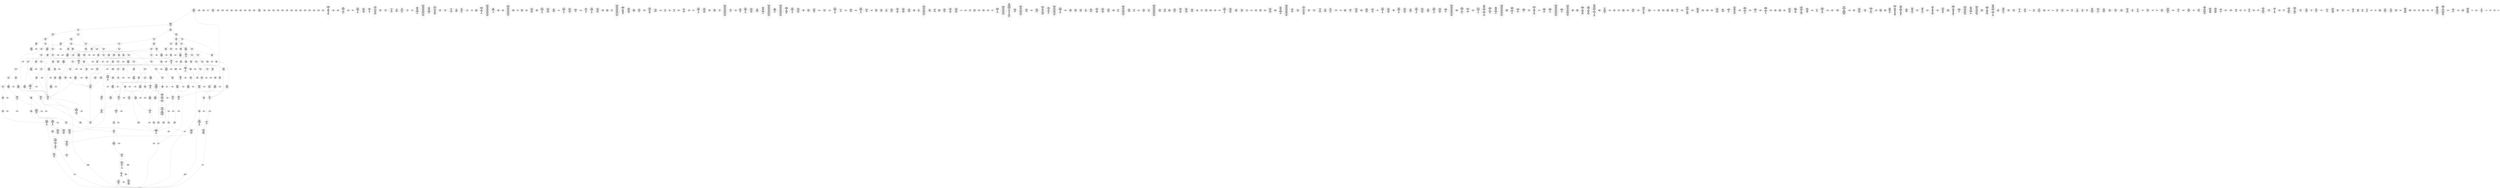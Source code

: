 /* Generated by GvGen v.1.0 (https://www.github.com/stricaud/gvgen) */

digraph G {
compound=true;
   node1 [label="[anywhere]"];
   node2 [label="# 0x0
PUSHX Data
PUSHX Data
MSTORE
PUSHX LogicData
CALLDATASIZE
LT
PUSHX Data
JUMPI
"];
   node3 [label="# 0xd
PUSHX Data
CALLDATALOAD
PUSHX BitData
SHR
PUSHX LogicData
GT
PUSHX Data
JUMPI
"];
   node4 [label="# 0x1e
PUSHX LogicData
GT
PUSHX Data
JUMPI
"];
   node5 [label="# 0x29
PUSHX LogicData
GT
PUSHX Data
JUMPI
"];
   node6 [label="# 0x34
PUSHX LogicData
EQ
PUSHX Data
JUMPI
"];
   node7 [label="# 0x3f
PUSHX LogicData
EQ
PUSHX Data
JUMPI
"];
   node8 [label="# 0x4a
PUSHX LogicData
EQ
PUSHX Data
JUMPI
"];
   node9 [label="# 0x55
PUSHX LogicData
EQ
PUSHX Data
JUMPI
"];
   node10 [label="# 0x60
PUSHX LogicData
EQ
PUSHX Data
JUMPI
"];
   node11 [label="# 0x6b
PUSHX LogicData
EQ
PUSHX Data
JUMPI
"];
   node12 [label="# 0x76
PUSHX Data
REVERT
"];
   node13 [label="# 0x7a
JUMPDEST
PUSHX LogicData
EQ
PUSHX Data
JUMPI
"];
   node14 [label="# 0x86
PUSHX LogicData
EQ
PUSHX Data
JUMPI
"];
   node15 [label="# 0x91
PUSHX LogicData
EQ
PUSHX Data
JUMPI
"];
   node16 [label="# 0x9c
PUSHX LogicData
EQ
PUSHX Data
JUMPI
"];
   node17 [label="# 0xa7
PUSHX LogicData
EQ
PUSHX Data
JUMPI
"];
   node18 [label="# 0xb2
PUSHX LogicData
EQ
PUSHX Data
JUMPI
"];
   node19 [label="# 0xbd
PUSHX Data
REVERT
"];
   node20 [label="# 0xc1
JUMPDEST
PUSHX LogicData
GT
PUSHX Data
JUMPI
"];
   node21 [label="# 0xcd
PUSHX LogicData
EQ
PUSHX Data
JUMPI
"];
   node22 [label="# 0xd8
PUSHX LogicData
EQ
PUSHX Data
JUMPI
"];
   node23 [label="# 0xe3
PUSHX LogicData
EQ
PUSHX Data
JUMPI
"];
   node24 [label="# 0xee
PUSHX LogicData
EQ
PUSHX Data
JUMPI
"];
   node25 [label="# 0xf9
PUSHX LogicData
EQ
PUSHX Data
JUMPI
"];
   node26 [label="# 0x104
PUSHX LogicData
EQ
PUSHX Data
JUMPI
"];
   node27 [label="# 0x10f
PUSHX Data
REVERT
"];
   node28 [label="# 0x113
JUMPDEST
PUSHX LogicData
EQ
PUSHX Data
JUMPI
"];
   node29 [label="# 0x11f
PUSHX LogicData
EQ
PUSHX Data
JUMPI
"];
   node30 [label="# 0x12a
PUSHX LogicData
EQ
PUSHX Data
JUMPI
"];
   node31 [label="# 0x135
PUSHX LogicData
EQ
PUSHX Data
JUMPI
"];
   node32 [label="# 0x140
PUSHX LogicData
EQ
PUSHX Data
JUMPI
"];
   node33 [label="# 0x14b
PUSHX LogicData
EQ
PUSHX Data
JUMPI
"];
   node34 [label="# 0x156
PUSHX Data
REVERT
"];
   node35 [label="# 0x15a
JUMPDEST
PUSHX LogicData
GT
PUSHX Data
JUMPI
"];
   node36 [label="# 0x166
PUSHX LogicData
GT
PUSHX Data
JUMPI
"];
   node37 [label="# 0x171
PUSHX LogicData
EQ
PUSHX Data
JUMPI
"];
   node38 [label="# 0x17c
PUSHX LogicData
EQ
PUSHX Data
JUMPI
"];
   node39 [label="# 0x187
PUSHX LogicData
EQ
PUSHX Data
JUMPI
"];
   node40 [label="# 0x192
PUSHX LogicData
EQ
PUSHX Data
JUMPI
"];
   node41 [label="# 0x19d
PUSHX LogicData
EQ
PUSHX Data
JUMPI
"];
   node42 [label="# 0x1a8
PUSHX LogicData
EQ
PUSHX Data
JUMPI
"];
   node43 [label="# 0x1b3
PUSHX Data
REVERT
"];
   node44 [label="# 0x1b7
JUMPDEST
PUSHX LogicData
EQ
PUSHX Data
JUMPI
"];
   node45 [label="# 0x1c3
PUSHX LogicData
EQ
PUSHX Data
JUMPI
"];
   node46 [label="# 0x1ce
PUSHX LogicData
EQ
PUSHX Data
JUMPI
"];
   node47 [label="# 0x1d9
PUSHX LogicData
EQ
PUSHX Data
JUMPI
"];
   node48 [label="# 0x1e4
PUSHX LogicData
EQ
PUSHX Data
JUMPI
"];
   node49 [label="# 0x1ef
PUSHX LogicData
EQ
PUSHX Data
JUMPI
"];
   node50 [label="# 0x1fa
PUSHX Data
REVERT
"];
   node51 [label="# 0x1fe
JUMPDEST
PUSHX LogicData
GT
PUSHX Data
JUMPI
"];
   node52 [label="# 0x20a
PUSHX LogicData
EQ
PUSHX Data
JUMPI
"];
   node53 [label="# 0x215
PUSHX LogicData
EQ
PUSHX Data
JUMPI
"];
   node54 [label="# 0x220
PUSHX LogicData
EQ
PUSHX Data
JUMPI
"];
   node55 [label="# 0x22b
PUSHX LogicData
EQ
PUSHX Data
JUMPI
"];
   node56 [label="# 0x236
PUSHX LogicData
EQ
PUSHX Data
JUMPI
"];
   node57 [label="# 0x241
PUSHX LogicData
EQ
PUSHX Data
JUMPI
"];
   node58 [label="# 0x24c
PUSHX Data
REVERT
"];
   node59 [label="# 0x250
JUMPDEST
PUSHX LogicData
EQ
PUSHX Data
JUMPI
"];
   node60 [label="# 0x25c
PUSHX LogicData
EQ
PUSHX Data
JUMPI
"];
   node61 [label="# 0x267
PUSHX LogicData
EQ
PUSHX Data
JUMPI
"];
   node62 [label="# 0x272
PUSHX LogicData
EQ
PUSHX Data
JUMPI
"];
   node63 [label="# 0x27d
PUSHX LogicData
EQ
PUSHX Data
JUMPI
"];
   node64 [label="# 0x288
PUSHX LogicData
EQ
PUSHX Data
JUMPI
"];
   node65 [label="# 0x293
JUMPDEST
PUSHX Data
REVERT
"];
   node66 [label="# 0x298
JUMPDEST
CALLVALUE
ISZERO
PUSHX Data
JUMPI
"];
   node67 [label="# 0x2a0
PUSHX Data
REVERT
"];
   node68 [label="# 0x2a4
JUMPDEST
PUSHX Data
PUSHX Data
CALLDATASIZE
PUSHX Data
PUSHX Data
JUMP
"];
   node69 [label="# 0x2b3
JUMPDEST
PUSHX Data
JUMP
"];
   node70 [label="# 0x2b8
JUMPDEST
PUSHX MemData
MLOAD
ISZERO
ISZERO
MSTORE
PUSHX ArithData
ADD
"];
   node71 [label="# 0x2c4
JUMPDEST
PUSHX MemData
MLOAD
SUB
RETURN
"];
   node72 [label="# 0x2cd
JUMPDEST
CALLVALUE
ISZERO
PUSHX Data
JUMPI
"];
   node73 [label="# 0x2d5
PUSHX Data
REVERT
"];
   node74 [label="# 0x2d9
JUMPDEST
PUSHX Data
PUSHX Data
CALLDATASIZE
PUSHX Data
PUSHX Data
JUMP
"];
   node75 [label="# 0x2e8
JUMPDEST
PUSHX Data
JUMP
"];
   node76 [label="# 0x2ed
JUMPDEST
STOP
"];
   node77 [label="# 0x2ef
JUMPDEST
CALLVALUE
ISZERO
PUSHX Data
JUMPI
"];
   node78 [label="# 0x2f7
PUSHX Data
REVERT
"];
   node79 [label="# 0x2fb
JUMPDEST
PUSHX Data
PUSHX Data
JUMP
"];
   node80 [label="# 0x304
JUMPDEST
PUSHX MemData
MLOAD
PUSHX Data
PUSHX Data
JUMP
"];
   node81 [label="# 0x311
JUMPDEST
CALLVALUE
ISZERO
PUSHX Data
JUMPI
"];
   node82 [label="# 0x319
PUSHX Data
REVERT
"];
   node83 [label="# 0x31d
JUMPDEST
PUSHX Data
PUSHX Data
CALLDATASIZE
PUSHX Data
PUSHX Data
JUMP
"];
   node84 [label="# 0x32c
JUMPDEST
PUSHX Data
JUMP
"];
   node85 [label="# 0x331
JUMPDEST
PUSHX MemData
MLOAD
PUSHX ArithData
PUSHX BitData
PUSHX BitData
SHL
SUB
AND
MSTORE
PUSHX ArithData
ADD
PUSHX Data
JUMP
"];
   node86 [label="# 0x349
JUMPDEST
CALLVALUE
ISZERO
PUSHX Data
JUMPI
"];
   node87 [label="# 0x351
PUSHX Data
REVERT
"];
   node88 [label="# 0x355
JUMPDEST
PUSHX Data
PUSHX Data
JUMP
"];
   node89 [label="# 0x35e
JUMPDEST
CALLVALUE
ISZERO
PUSHX Data
JUMPI
"];
   node90 [label="# 0x366
PUSHX Data
REVERT
"];
   node91 [label="# 0x36a
JUMPDEST
PUSHX Data
PUSHX Data
CALLDATASIZE
PUSHX Data
PUSHX Data
JUMP
"];
   node92 [label="# 0x379
JUMPDEST
PUSHX Data
JUMP
"];
   node93 [label="# 0x37e
JUMPDEST
CALLVALUE
ISZERO
PUSHX Data
JUMPI
"];
   node94 [label="# 0x386
PUSHX Data
REVERT
"];
   node95 [label="# 0x38a
JUMPDEST
PUSHX Data
PUSHX Data
JUMP
"];
   node96 [label="# 0x393
JUMPDEST
PUSHX MemData
MLOAD
MSTORE
PUSHX ArithData
ADD
PUSHX Data
JUMP
"];
   node97 [label="# 0x3a1
JUMPDEST
CALLVALUE
ISZERO
PUSHX Data
JUMPI
"];
   node98 [label="# 0x3a9
PUSHX Data
REVERT
"];
   node99 [label="# 0x3ad
JUMPDEST
PUSHX Data
PUSHX StorData
SLOAD
JUMP
"];
   node100 [label="# 0x3b7
JUMPDEST
CALLVALUE
ISZERO
PUSHX Data
JUMPI
"];
   node101 [label="# 0x3bf
PUSHX Data
REVERT
"];
   node102 [label="# 0x3c3
JUMPDEST
PUSHX StorData
SLOAD
PUSHX Data
JUMP
"];
   node103 [label="# 0x3cc
JUMPDEST
CALLVALUE
ISZERO
PUSHX Data
JUMPI
"];
   node104 [label="# 0x3d4
PUSHX Data
REVERT
"];
   node105 [label="# 0x3d8
JUMPDEST
PUSHX Data
PUSHX StorData
SLOAD
JUMP
"];
   node106 [label="# 0x3e2
JUMPDEST
CALLVALUE
ISZERO
PUSHX Data
JUMPI
"];
   node107 [label="# 0x3ea
PUSHX Data
REVERT
"];
   node108 [label="# 0x3ee
JUMPDEST
PUSHX Data
PUSHX Data
CALLDATASIZE
PUSHX Data
PUSHX Data
JUMP
"];
   node109 [label="# 0x3fd
JUMPDEST
PUSHX Data
JUMP
"];
   node110 [label="# 0x402
JUMPDEST
CALLVALUE
ISZERO
PUSHX Data
JUMPI
"];
   node111 [label="# 0x40a
PUSHX Data
REVERT
"];
   node112 [label="# 0x40e
JUMPDEST
PUSHX Data
PUSHX Data
CALLDATASIZE
PUSHX Data
PUSHX Data
JUMP
"];
   node113 [label="# 0x41d
JUMPDEST
PUSHX Data
JUMP
"];
   node114 [label="# 0x422
JUMPDEST
CALLVALUE
ISZERO
PUSHX Data
JUMPI
"];
   node115 [label="# 0x42a
PUSHX Data
REVERT
"];
   node116 [label="# 0x42e
JUMPDEST
PUSHX Data
PUSHX Data
CALLDATASIZE
PUSHX Data
PUSHX Data
JUMP
"];
   node117 [label="# 0x43d
JUMPDEST
PUSHX Data
JUMP
"];
   node118 [label="# 0x442
JUMPDEST
CALLVALUE
ISZERO
PUSHX Data
JUMPI
"];
   node119 [label="# 0x44a
PUSHX Data
REVERT
"];
   node120 [label="# 0x44e
JUMPDEST
PUSHX Data
PUSHX Data
CALLDATASIZE
PUSHX Data
PUSHX Data
JUMP
"];
   node121 [label="# 0x45d
JUMPDEST
PUSHX Data
JUMP
"];
   node122 [label="# 0x462
JUMPDEST
CALLVALUE
ISZERO
PUSHX Data
JUMPI
"];
   node123 [label="# 0x46a
PUSHX Data
REVERT
"];
   node124 [label="# 0x46e
JUMPDEST
PUSHX Data
PUSHX Data
CALLDATASIZE
PUSHX Data
PUSHX Data
JUMP
"];
   node125 [label="# 0x47d
JUMPDEST
PUSHX Data
JUMP
"];
   node126 [label="# 0x482
JUMPDEST
PUSHX Data
PUSHX Data
JUMP
"];
   node127 [label="# 0x48a
JUMPDEST
CALLVALUE
ISZERO
PUSHX Data
JUMPI
"];
   node128 [label="# 0x492
PUSHX Data
REVERT
"];
   node129 [label="# 0x496
JUMPDEST
PUSHX Data
PUSHX Data
CALLDATASIZE
PUSHX Data
PUSHX Data
JUMP
"];
   node130 [label="# 0x4a5
JUMPDEST
PUSHX Data
JUMP
"];
   node131 [label="# 0x4aa
JUMPDEST
CALLVALUE
ISZERO
PUSHX Data
JUMPI
"];
   node132 [label="# 0x4b2
PUSHX Data
REVERT
"];
   node133 [label="# 0x4b6
JUMPDEST
PUSHX Data
PUSHX Data
CALLDATASIZE
PUSHX Data
PUSHX Data
JUMP
"];
   node134 [label="# 0x4c5
JUMPDEST
PUSHX Data
JUMP
"];
   node135 [label="# 0x4ca
JUMPDEST
PUSHX MemData
MLOAD
PUSHX Data
PUSHX Data
JUMP
"];
   node136 [label="# 0x4d7
JUMPDEST
CALLVALUE
ISZERO
PUSHX Data
JUMPI
"];
   node137 [label="# 0x4df
PUSHX Data
REVERT
"];
   node138 [label="# 0x4e3
JUMPDEST
PUSHX Data
PUSHX Data
CALLDATASIZE
PUSHX Data
PUSHX Data
JUMP
"];
   node139 [label="# 0x4f2
JUMPDEST
PUSHX Data
JUMP
"];
   node140 [label="# 0x4f7
JUMPDEST
CALLVALUE
ISZERO
PUSHX Data
JUMPI
"];
   node141 [label="# 0x4ff
PUSHX Data
REVERT
"];
   node142 [label="# 0x503
JUMPDEST
PUSHX Data
PUSHX Data
CALLDATASIZE
PUSHX Data
PUSHX Data
JUMP
"];
   node143 [label="# 0x512
JUMPDEST
PUSHX Data
JUMP
"];
   node144 [label="# 0x517
JUMPDEST
CALLVALUE
ISZERO
PUSHX Data
JUMPI
"];
   node145 [label="# 0x51f
PUSHX Data
REVERT
"];
   node146 [label="# 0x523
JUMPDEST
PUSHX StorData
SLOAD
PUSHX Data
PUSHX Data
DIV
PUSHX BitData
AND
JUMP
"];
   node147 [label="# 0x536
JUMPDEST
CALLVALUE
ISZERO
PUSHX Data
JUMPI
"];
   node148 [label="# 0x53e
PUSHX Data
REVERT
"];
   node149 [label="# 0x542
JUMPDEST
PUSHX Data
PUSHX Data
CALLDATASIZE
PUSHX Data
PUSHX Data
JUMP
"];
   node150 [label="# 0x551
JUMPDEST
PUSHX Data
JUMP
"];
   node151 [label="# 0x556
JUMPDEST
CALLVALUE
ISZERO
PUSHX Data
JUMPI
"];
   node152 [label="# 0x55e
PUSHX Data
REVERT
"];
   node153 [label="# 0x562
JUMPDEST
PUSHX StorData
SLOAD
PUSHX Data
PUSHX BitData
AND
JUMP
"];
   node154 [label="# 0x570
JUMPDEST
CALLVALUE
ISZERO
PUSHX Data
JUMPI
"];
   node155 [label="# 0x578
PUSHX Data
REVERT
"];
   node156 [label="# 0x57c
JUMPDEST
PUSHX StorData
SLOAD
PUSHX BitData
AND
PUSHX Data
JUMP
"];
   node157 [label="# 0x588
JUMPDEST
CALLVALUE
ISZERO
PUSHX Data
JUMPI
"];
   node158 [label="# 0x590
PUSHX Data
REVERT
"];
   node159 [label="# 0x594
JUMPDEST
PUSHX Data
PUSHX Data
CALLDATASIZE
PUSHX Data
PUSHX Data
JUMP
"];
   node160 [label="# 0x5a3
JUMPDEST
PUSHX Data
JUMP
"];
   node161 [label="# 0x5a8
JUMPDEST
CALLVALUE
ISZERO
PUSHX Data
JUMPI
"];
   node162 [label="# 0x5b0
PUSHX Data
REVERT
"];
   node163 [label="# 0x5b4
JUMPDEST
PUSHX Data
PUSHX Data
CALLDATASIZE
PUSHX Data
PUSHX Data
JUMP
"];
   node164 [label="# 0x5c3
JUMPDEST
PUSHX Data
JUMP
"];
   node165 [label="# 0x5c8
JUMPDEST
CALLVALUE
ISZERO
PUSHX Data
JUMPI
"];
   node166 [label="# 0x5d0
PUSHX Data
REVERT
"];
   node167 [label="# 0x5d4
JUMPDEST
PUSHX Data
PUSHX Data
JUMP
"];
   node168 [label="# 0x5dd
JUMPDEST
CALLVALUE
ISZERO
PUSHX Data
JUMPI
"];
   node169 [label="# 0x5e5
PUSHX Data
REVERT
"];
   node170 [label="# 0x5e9
JUMPDEST
PUSHX Data
PUSHX Data
CALLDATASIZE
PUSHX Data
PUSHX Data
JUMP
"];
   node171 [label="# 0x5f8
JUMPDEST
PUSHX Data
JUMP
"];
   node172 [label="# 0x5fd
JUMPDEST
CALLVALUE
ISZERO
PUSHX Data
JUMPI
"];
   node173 [label="# 0x605
PUSHX Data
REVERT
"];
   node174 [label="# 0x609
JUMPDEST
PUSHX Data
PUSHX StorData
SLOAD
JUMP
"];
   node175 [label="# 0x613
JUMPDEST
CALLVALUE
ISZERO
PUSHX Data
JUMPI
"];
   node176 [label="# 0x61b
PUSHX Data
REVERT
"];
   node177 [label="# 0x61f
JUMPDEST
PUSHX StorData
SLOAD
PUSHX ArithData
PUSHX BitData
PUSHX BitData
SHL
SUB
AND
PUSHX Data
JUMP
"];
   node178 [label="# 0x631
JUMPDEST
CALLVALUE
ISZERO
PUSHX Data
JUMPI
"];
   node179 [label="# 0x639
PUSHX Data
REVERT
"];
   node180 [label="# 0x63d
JUMPDEST
PUSHX Data
PUSHX StorData
SLOAD
JUMP
"];
   node181 [label="# 0x647
JUMPDEST
CALLVALUE
ISZERO
PUSHX Data
JUMPI
"];
   node182 [label="# 0x64f
PUSHX Data
REVERT
"];
   node183 [label="# 0x653
JUMPDEST
PUSHX Data
PUSHX Data
JUMP
"];
   node184 [label="# 0x65c
JUMPDEST
PUSHX Data
PUSHX Data
CALLDATASIZE
PUSHX Data
PUSHX Data
JUMP
"];
   node185 [label="# 0x66a
JUMPDEST
PUSHX Data
JUMP
"];
   node186 [label="# 0x66f
JUMPDEST
CALLVALUE
ISZERO
PUSHX Data
JUMPI
"];
   node187 [label="# 0x677
PUSHX Data
REVERT
"];
   node188 [label="# 0x67b
JUMPDEST
PUSHX Data
PUSHX Data
CALLDATASIZE
PUSHX Data
PUSHX Data
JUMP
"];
   node189 [label="# 0x68a
JUMPDEST
PUSHX Data
JUMP
"];
   node190 [label="# 0x68f
JUMPDEST
PUSHX Data
PUSHX Data
CALLDATASIZE
PUSHX Data
PUSHX Data
JUMP
"];
   node191 [label="# 0x69d
JUMPDEST
PUSHX Data
JUMP
"];
   node192 [label="# 0x6a2
JUMPDEST
CALLVALUE
ISZERO
PUSHX Data
JUMPI
"];
   node193 [label="# 0x6aa
PUSHX Data
REVERT
"];
   node194 [label="# 0x6ae
JUMPDEST
PUSHX Data
PUSHX Data
JUMP
"];
   node195 [label="# 0x6b7
JUMPDEST
CALLVALUE
ISZERO
PUSHX Data
JUMPI
"];
   node196 [label="# 0x6bf
PUSHX Data
REVERT
"];
   node197 [label="# 0x6c3
JUMPDEST
PUSHX Data
PUSHX Data
CALLDATASIZE
PUSHX Data
PUSHX Data
JUMP
"];
   node198 [label="# 0x6d2
JUMPDEST
PUSHX Data
JUMP
"];
   node199 [label="# 0x6d7
JUMPDEST
CALLVALUE
ISZERO
PUSHX Data
JUMPI
"];
   node200 [label="# 0x6df
PUSHX Data
REVERT
"];
   node201 [label="# 0x6e3
JUMPDEST
PUSHX Data
PUSHX Data
CALLDATASIZE
PUSHX Data
PUSHX Data
JUMP
"];
   node202 [label="# 0x6f2
JUMPDEST
PUSHX Data
JUMP
"];
   node203 [label="# 0x6f7
JUMPDEST
CALLVALUE
ISZERO
PUSHX Data
JUMPI
"];
   node204 [label="# 0x6ff
PUSHX Data
REVERT
"];
   node205 [label="# 0x703
JUMPDEST
PUSHX Data
PUSHX Data
JUMP
"];
   node206 [label="# 0x70c
JUMPDEST
CALLVALUE
ISZERO
PUSHX Data
JUMPI
"];
   node207 [label="# 0x714
PUSHX Data
REVERT
"];
   node208 [label="# 0x718
JUMPDEST
PUSHX Data
PUSHX Data
CALLDATASIZE
PUSHX Data
PUSHX Data
JUMP
"];
   node209 [label="# 0x727
JUMPDEST
PUSHX Data
JUMP
"];
   node210 [label="# 0x72c
JUMPDEST
CALLVALUE
ISZERO
PUSHX Data
JUMPI
"];
   node211 [label="# 0x734
PUSHX Data
REVERT
"];
   node212 [label="# 0x738
JUMPDEST
PUSHX Data
PUSHX StorData
SLOAD
JUMP
"];
   node213 [label="# 0x742
JUMPDEST
CALLVALUE
ISZERO
PUSHX Data
JUMPI
"];
   node214 [label="# 0x74a
PUSHX Data
REVERT
"];
   node215 [label="# 0x74e
JUMPDEST
PUSHX Data
PUSHX Data
CALLDATASIZE
PUSHX Data
PUSHX Data
JUMP
"];
   node216 [label="# 0x75d
JUMPDEST
PUSHX Data
JUMP
"];
   node217 [label="# 0x762
JUMPDEST
CALLVALUE
ISZERO
PUSHX Data
JUMPI
"];
   node218 [label="# 0x76a
PUSHX Data
REVERT
"];
   node219 [label="# 0x76e
JUMPDEST
PUSHX Data
PUSHX StorData
SLOAD
JUMP
"];
   node220 [label="# 0x778
JUMPDEST
CALLVALUE
ISZERO
PUSHX Data
JUMPI
"];
   node221 [label="# 0x780
PUSHX Data
REVERT
"];
   node222 [label="# 0x784
JUMPDEST
PUSHX Data
PUSHX Data
CALLDATASIZE
PUSHX Data
PUSHX Data
JUMP
"];
   node223 [label="# 0x793
JUMPDEST
PUSHX Data
JUMP
"];
   node224 [label="# 0x798
JUMPDEST
CALLVALUE
ISZERO
PUSHX Data
JUMPI
"];
   node225 [label="# 0x7a0
PUSHX Data
REVERT
"];
   node226 [label="# 0x7a4
JUMPDEST
PUSHX Data
PUSHX StorData
SLOAD
JUMP
"];
   node227 [label="# 0x7ae
JUMPDEST
CALLVALUE
ISZERO
PUSHX Data
JUMPI
"];
   node228 [label="# 0x7b6
PUSHX Data
REVERT
"];
   node229 [label="# 0x7ba
JUMPDEST
PUSHX Data
PUSHX Data
CALLDATASIZE
PUSHX Data
PUSHX Data
JUMP
"];
   node230 [label="# 0x7c9
JUMPDEST
PUSHX ArithData
PUSHX BitData
PUSHX BitData
SHL
SUB
AND
PUSHX Data
MSTORE
PUSHX Data
PUSHX Data
MSTORE
PUSHX Data
SHA3
AND
MSTORE
MSTORE
SHA3
SLOAD
PUSHX BitData
AND
JUMP
"];
   node231 [label="# 0x7f7
JUMPDEST
CALLVALUE
ISZERO
PUSHX Data
JUMPI
"];
   node232 [label="# 0x7ff
PUSHX Data
REVERT
"];
   node233 [label="# 0x803
JUMPDEST
PUSHX Data
PUSHX Data
CALLDATASIZE
PUSHX Data
PUSHX Data
JUMP
"];
   node234 [label="# 0x812
JUMPDEST
PUSHX Data
JUMP
"];
   node235 [label="# 0x817
JUMPDEST
CALLVALUE
ISZERO
PUSHX Data
JUMPI
"];
   node236 [label="# 0x81f
PUSHX Data
REVERT
"];
   node237 [label="# 0x823
JUMPDEST
PUSHX Data
PUSHX Data
CALLDATASIZE
PUSHX Data
PUSHX Data
JUMP
"];
   node238 [label="# 0x832
JUMPDEST
PUSHX Data
JUMP
"];
   node239 [label="# 0x837
JUMPDEST
PUSHX Data
PUSHX ArithData
PUSHX BitData
PUSHX BitData
SHL
SUB
NOT
AND
PUSHX BitData
PUSHX BitData
SHL
EQ
PUSHX Data
JUMPI
"];
   node240 [label="# 0x853
PUSHX Data
PUSHX Data
JUMP
"];
   node241 [label="# 0x85c
JUMPDEST
JUMP
"];
   node242 [label="# 0x862
JUMPDEST
PUSHX StorData
SLOAD
PUSHX ArithData
PUSHX BitData
PUSHX BitData
SHL
SUB
AND
CALLER
EQ
PUSHX Data
JUMPI
"];
   node243 [label="# 0x875
PUSHX MemData
MLOAD
PUSHX BitData
PUSHX BitData
SHL
MSTORE
PUSHX ArithData
ADD
PUSHX Data
PUSHX Data
JUMP
"];
   node244 [label="# 0x88c
JUMPDEST
PUSHX MemData
MLOAD
SUB
REVERT
"];
   node245 [label="# 0x895
JUMPDEST
PUSHX StorData
SLOAD
PUSHX BitData
NOT
AND
ISZERO
ISZERO
OR
SSTORE
JUMP
"];
   node246 [label="# 0x8a8
JUMPDEST
PUSHX Data
PUSHX StorData
SLOAD
PUSHX Data
PUSHX Data
JUMP
"];
   node247 [label="# 0x8b7
JUMPDEST
PUSHX ArithData
ADD
PUSHX ArithData
DIV
MUL
PUSHX ArithData
ADD
PUSHX MemData
MLOAD
ADD
PUSHX Data
MSTORE
MSTORE
PUSHX ArithData
ADD
SLOAD
PUSHX Data
PUSHX Data
JUMP
"];
   node248 [label="# 0x8e3
JUMPDEST
ISZERO
PUSHX Data
JUMPI
"];
   node249 [label="# 0x8ea
PUSHX LogicData
LT
PUSHX Data
JUMPI
"];
   node250 [label="# 0x8f2
PUSHX ArithData
SLOAD
DIV
MUL
MSTORE
PUSHX ArithData
ADD
PUSHX Data
JUMP
"];
   node251 [label="# 0x905
JUMPDEST
ADD
PUSHX Data
MSTORE
PUSHX Data
PUSHX Data
SHA3
"];
   node252 [label="# 0x913
JUMPDEST
SLOAD
MSTORE
PUSHX ArithData
ADD
PUSHX ArithData
ADD
GT
PUSHX Data
JUMPI
"];
   node253 [label="# 0x927
SUB
PUSHX BitData
AND
ADD
"];
   node254 [label="# 0x930
JUMPDEST
JUMP
"];
   node255 [label="# 0x93a
JUMPDEST
PUSHX Data
MSTORE
PUSHX Data
PUSHX Data
MSTORE
PUSHX Data
SHA3
SLOAD
PUSHX ArithData
PUSHX BitData
PUSHX BitData
SHL
SUB
AND
PUSHX Data
JUMPI
"];
   node256 [label="# 0x957
PUSHX MemData
MLOAD
PUSHX BitData
PUSHX BitData
SHL
MSTORE
PUSHX Data
PUSHX ArithData
ADD
MSTORE
PUSHX Data
PUSHX ArithData
ADD
MSTORE
PUSHX Data
PUSHX ArithData
ADD
MSTORE
PUSHX BitData
PUSHX BitData
SHL
PUSHX ArithData
ADD
MSTORE
PUSHX ArithData
ADD
PUSHX Data
JUMP
"];
   node257 [label="# 0x9b3
JUMPDEST
PUSHX Data
MSTORE
PUSHX Data
PUSHX Data
MSTORE
PUSHX Data
SHA3
SLOAD
PUSHX ArithData
PUSHX BitData
PUSHX BitData
SHL
SUB
AND
JUMP
"];
   node258 [label="# 0x9cf
JUMPDEST
PUSHX StorData
SLOAD
PUSHX Data
PUSHX Data
JUMP
"];
   node259 [label="# 0x9dc
JUMPDEST
PUSHX ArithData
ADD
PUSHX ArithData
DIV
MUL
PUSHX ArithData
ADD
PUSHX MemData
MLOAD
ADD
PUSHX Data
MSTORE
MSTORE
PUSHX ArithData
ADD
SLOAD
PUSHX Data
PUSHX Data
JUMP
"];
   node260 [label="# 0xa08
JUMPDEST
ISZERO
PUSHX Data
JUMPI
"];
   node261 [label="# 0xa0f
PUSHX LogicData
LT
PUSHX Data
JUMPI
"];
   node262 [label="# 0xa17
PUSHX ArithData
SLOAD
DIV
MUL
MSTORE
PUSHX ArithData
ADD
PUSHX Data
JUMP
"];
   node263 [label="# 0xa2a
JUMPDEST
ADD
PUSHX Data
MSTORE
PUSHX Data
PUSHX Data
SHA3
"];
   node264 [label="# 0xa38
JUMPDEST
SLOAD
MSTORE
PUSHX ArithData
ADD
PUSHX ArithData
ADD
GT
PUSHX Data
JUMPI
"];
   node265 [label="# 0xa4c
SUB
PUSHX BitData
AND
ADD
"];
   node266 [label="# 0xa55
JUMPDEST
JUMP
"];
   node267 [label="# 0xa5d
JUMPDEST
PUSHX Data
PUSHX Data
PUSHX Data
JUMP
"];
   node268 [label="# 0xa68
JUMPDEST
PUSHX ArithData
PUSHX BitData
PUSHX BitData
SHL
SUB
AND
PUSHX ArithData
PUSHX BitData
PUSHX BitData
SHL
SUB
AND
EQ
ISZERO
PUSHX Data
JUMPI
"];
   node269 [label="# 0xa85
PUSHX MemData
MLOAD
PUSHX BitData
PUSHX BitData
SHL
MSTORE
PUSHX Data
PUSHX ArithData
ADD
MSTORE
PUSHX Data
PUSHX ArithData
ADD
MSTORE
PUSHX Data
PUSHX ArithData
ADD
MSTORE
PUSHX BitData
PUSHX BitData
SHL
PUSHX ArithData
ADD
MSTORE
PUSHX ArithData
ADD
PUSHX Data
JUMP
"];
   node270 [label="# 0xad6
JUMPDEST
CALLER
PUSHX ArithData
PUSHX BitData
PUSHX BitData
SHL
SUB
AND
EQ
PUSHX Data
JUMPI
"];
   node271 [label="# 0xae8
PUSHX Data
CALLER
PUSHX Data
JUMP
"];
   node272 [label="# 0xaf2
JUMPDEST
PUSHX Data
JUMPI
"];
   node273 [label="# 0xaf7
PUSHX MemData
MLOAD
PUSHX BitData
PUSHX BitData
SHL
MSTORE
PUSHX Data
PUSHX ArithData
ADD
MSTORE
PUSHX Data
PUSHX ArithData
ADD
MSTORE
PUSHX Data
PUSHX ArithData
ADD
MSTORE
PUSHX Data
PUSHX ArithData
ADD
MSTORE
PUSHX ArithData
ADD
PUSHX Data
JUMP
"];
   node274 [label="# 0xb64
JUMPDEST
PUSHX Data
PUSHX Data
JUMP
"];
   node275 [label="# 0xb6e
JUMPDEST
JUMP
"];
   node276 [label="# 0xb73
JUMPDEST
PUSHX StorData
SLOAD
PUSHX Data
PUSHX ArithData
PUSHX BitData
PUSHX BitData
SHL
SUB
AND
CALLER
EQ
PUSHX Data
JUMPI
"];
   node277 [label="# 0xb89
PUSHX MemData
MLOAD
PUSHX BitData
PUSHX BitData
SHL
MSTORE
PUSHX ArithData
ADD
PUSHX Data
PUSHX Data
JUMP
"];
   node278 [label="# 0xba0
JUMPDEST
SELFBALANCE
JUMP
"];
   node279 [label="# 0xba5
JUMPDEST
PUSHX Data
CALLER
PUSHX Data
JUMP
"];
   node280 [label="# 0xbaf
JUMPDEST
PUSHX Data
JUMPI
"];
   node281 [label="# 0xbb4
PUSHX MemData
MLOAD
PUSHX BitData
PUSHX BitData
SHL
MSTORE
PUSHX ArithData
ADD
PUSHX Data
PUSHX Data
JUMP
"];
   node282 [label="# 0xbcb
JUMPDEST
PUSHX Data
PUSHX Data
JUMP
"];
   node283 [label="# 0xbd6
JUMPDEST
PUSHX StorData
SLOAD
PUSHX ArithData
PUSHX BitData
PUSHX BitData
SHL
SUB
AND
CALLER
EQ
PUSHX Data
JUMPI
"];
   node284 [label="# 0xbe9
PUSHX MemData
MLOAD
PUSHX BitData
PUSHX BitData
SHL
MSTORE
PUSHX ArithData
ADD
PUSHX Data
PUSHX Data
JUMP
"];
   node285 [label="# 0xc00
JUMPDEST
MLOAD
PUSHX Data
PUSHX Data
PUSHX ArithData
ADD
PUSHX Data
JUMP
"];
   node286 [label="# 0xc13
JUMPDEST
JUMP
"];
   node287 [label="# 0xc17
JUMPDEST
PUSHX StorData
SLOAD
PUSHX ArithData
PUSHX BitData
PUSHX BitData
SHL
SUB
AND
CALLER
EQ
PUSHX Data
JUMPI
"];
   node288 [label="# 0xc2a
PUSHX MemData
MLOAD
PUSHX BitData
PUSHX BitData
SHL
MSTORE
PUSHX ArithData
ADD
PUSHX Data
PUSHX Data
JUMP
"];
   node289 [label="# 0xc41
JUMPDEST
PUSHX LogicData
PUSHX StorData
SLOAD
GT
PUSHX Data
JUMPI
"];
   node290 [label="# 0xc4c
PUSHX Data
REVERT
"];
   node291 [label="# 0xc50
JUMPDEST
PUSHX StorData
SLOAD
PUSHX BitData
NOT
AND
ISZERO
ISZERO
OR
SSTORE
JUMP
"];
   node292 [label="# 0xc63
JUMPDEST
PUSHX StorData
SLOAD
PUSHX ArithData
PUSHX BitData
PUSHX BitData
SHL
SUB
AND
CALLER
EQ
PUSHX Data
JUMPI
"];
   node293 [label="# 0xc76
PUSHX MemData
MLOAD
PUSHX BitData
PUSHX BitData
SHL
MSTORE
PUSHX ArithData
ADD
PUSHX Data
PUSHX Data
JUMP
"];
   node294 [label="# 0xc8d
JUMPDEST
PUSHX Data
SSTORE
JUMP
"];
   node295 [label="# 0xc92
JUMPDEST
PUSHX Data
PUSHX Data
PUSHX Data
JUMP
"];
   node296 [label="# 0xc9d
JUMPDEST
LT
PUSHX Data
JUMPI
"];
   node297 [label="# 0xca4
PUSHX MemData
MLOAD
PUSHX BitData
PUSHX BitData
SHL
MSTORE
PUSHX Data
PUSHX ArithData
ADD
MSTORE
PUSHX Data
PUSHX ArithData
ADD
MSTORE
PUSHX Data
PUSHX ArithData
ADD
MSTORE
PUSHX BitData
PUSHX BitData
SHL
PUSHX ArithData
ADD
MSTORE
PUSHX ArithData
ADD
PUSHX Data
JUMP
"];
   node298 [label="# 0xcff
JUMPDEST
PUSHX ArithData
PUSHX BitData
PUSHX BitData
SHL
SUB
AND
PUSHX Data
MSTORE
PUSHX Data
PUSHX Data
MSTORE
PUSHX Data
SHA3
MSTORE
MSTORE
SHA3
SLOAD
JUMP
"];
   node299 [label="# 0xd28
JUMPDEST
PUSHX StorData
SLOAD
PUSHX ArithData
PUSHX BitData
PUSHX BitData
SHL
SUB
AND
CALLER
EQ
PUSHX Data
JUMPI
"];
   node300 [label="# 0xd3b
PUSHX MemData
MLOAD
PUSHX BitData
PUSHX BitData
SHL
MSTORE
PUSHX ArithData
ADD
PUSHX Data
PUSHX Data
JUMP
"];
   node301 [label="# 0xd52
JUMPDEST
PUSHX Data
PUSHX Data
PUSHX StorData
SLOAD
PUSHX ArithData
PUSHX BitData
PUSHX BitData
SHL
SUB
AND
JUMP
"];
   node302 [label="# 0xd66
JUMPDEST
PUSHX ArithData
PUSHX BitData
PUSHX BitData
SHL
SUB
AND
SELFBALANCE
PUSHX MemData
MLOAD
PUSHX Data
PUSHX MemData
MLOAD
SUB
GAS
CALL
RETURNDATASIZE
PUSHX LogicData
EQ
PUSHX Data
JUMPI
"];
   node303 [label="# 0xd8f
PUSHX MemData
MLOAD
PUSHX BitData
NOT
PUSHX ArithData
RETURNDATASIZE
ADD
AND
ADD
PUSHX Data
MSTORE
RETURNDATASIZE
MSTORE
RETURNDATASIZE
PUSHX Data
PUSHX ArithData
ADD
RETURNDATACOPY
PUSHX Data
JUMP
"];
   node304 [label="# 0xdb0
JUMPDEST
PUSHX Data
"];
   node305 [label="# 0xdb5
JUMPDEST
PUSHX Data
JUMPI
"];
   node306 [label="# 0xdbf
PUSHX Data
REVERT
"];
   node307 [label="# 0xdc3
JUMPDEST
JUMP
"];
   node308 [label="# 0xdc6
JUMPDEST
PUSHX Data
PUSHX MemData
MLOAD
PUSHX ArithData
ADD
PUSHX Data
MSTORE
PUSHX Data
MSTORE
PUSHX Data
JUMP
"];
   node309 [label="# 0xde1
JUMPDEST
PUSHX Data
PUSHX Data
PUSHX Data
PUSHX Data
JUMP
"];
   node310 [label="# 0xdee
JUMPDEST
PUSHX Data
PUSHX LogicData
GT
ISZERO
PUSHX Data
JUMPI
"];
   node311 [label="# 0xe04
PUSHX Data
PUSHX Data
JUMP
"];
   node312 [label="# 0xe0b
JUMPDEST
PUSHX MemData
MLOAD
MSTORE
PUSHX ArithData
MUL
PUSHX ArithData
ADD
ADD
PUSHX Data
MSTORE
ISZERO
PUSHX Data
JUMPI
"];
   node313 [label="# 0xe25
PUSHX ArithData
ADD
PUSHX ArithData
MUL
CALLDATASIZE
CALLDATACOPY
ADD
"];
   node314 [label="# 0xe34
JUMPDEST
PUSHX Data
"];
   node315 [label="# 0xe3a
JUMPDEST
LT
ISZERO
PUSHX Data
JUMPI
"];
   node316 [label="# 0xe43
PUSHX Data
PUSHX Data
JUMP
"];
   node317 [label="# 0xe4c
JUMPDEST
MLOAD
LT
PUSHX Data
JUMPI
"];
   node318 [label="# 0xe57
PUSHX Data
PUSHX Data
JUMP
"];
   node319 [label="# 0xe5e
JUMPDEST
PUSHX ArithData
MUL
ADD
ADD
MSTORE
PUSHX Data
PUSHX Data
JUMP
"];
   node320 [label="# 0xe73
JUMPDEST
PUSHX Data
JUMP
"];
   node321 [label="# 0xe7b
JUMPDEST
JUMP
"];
   node322 [label="# 0xe83
JUMPDEST
PUSHX StorData
SLOAD
PUSHX ArithData
PUSHX BitData
PUSHX BitData
SHL
SUB
AND
CALLER
EQ
PUSHX Data
JUMPI
"];
   node323 [label="# 0xe96
PUSHX MemData
MLOAD
PUSHX BitData
PUSHX BitData
SHL
MSTORE
PUSHX ArithData
ADD
PUSHX Data
PUSHX Data
JUMP
"];
   node324 [label="# 0xead
JUMPDEST
PUSHX Data
SSTORE
JUMP
"];
   node325 [label="# 0xeb2
JUMPDEST
PUSHX Data
PUSHX Data
PUSHX StorData
SLOAD
JUMP
"];
   node326 [label="# 0xebd
JUMPDEST
LT
PUSHX Data
JUMPI
"];
   node327 [label="# 0xec4
PUSHX MemData
MLOAD
PUSHX BitData
PUSHX BitData
SHL
MSTORE
PUSHX Data
PUSHX ArithData
ADD
MSTORE
PUSHX Data
PUSHX ArithData
ADD
MSTORE
PUSHX Data
PUSHX ArithData
ADD
MSTORE
PUSHX BitData
PUSHX BitData
SHL
PUSHX ArithData
ADD
MSTORE
PUSHX ArithData
ADD
PUSHX Data
JUMP
"];
   node328 [label="# 0xf20
JUMPDEST
PUSHX StorData
SLOAD
LT
PUSHX Data
JUMPI
"];
   node329 [label="# 0xf2c
PUSHX Data
PUSHX Data
JUMP
"];
   node330 [label="# 0xf33
JUMPDEST
PUSHX Data
MSTORE
PUSHX Data
PUSHX Data
SHA3
ADD
SLOAD
JUMP
"];
   node331 [label="# 0xf45
JUMPDEST
PUSHX StorData
SLOAD
PUSHX ArithData
PUSHX BitData
PUSHX BitData
SHL
SUB
AND
CALLER
EQ
PUSHX Data
JUMPI
"];
   node332 [label="# 0xf58
PUSHX MemData
MLOAD
PUSHX BitData
PUSHX BitData
SHL
MSTORE
PUSHX ArithData
ADD
PUSHX Data
PUSHX Data
JUMP
"];
   node333 [label="# 0xf6f
JUMPDEST
MLOAD
PUSHX Data
PUSHX Data
PUSHX ArithData
ADD
PUSHX Data
JUMP
"];
   node334 [label="# 0xf82
JUMPDEST
PUSHX Data
MSTORE
PUSHX Data
PUSHX Data
MSTORE
PUSHX Data
SHA3
SLOAD
PUSHX ArithData
PUSHX BitData
PUSHX BitData
SHL
SUB
AND
PUSHX Data
JUMPI
"];
   node335 [label="# 0xfa0
PUSHX MemData
MLOAD
PUSHX BitData
PUSHX BitData
SHL
MSTORE
PUSHX Data
PUSHX ArithData
ADD
MSTORE
PUSHX Data
PUSHX ArithData
ADD
MSTORE
PUSHX Data
PUSHX ArithData
ADD
MSTORE
PUSHX BitData
PUSHX BitData
SHL
PUSHX ArithData
ADD
MSTORE
PUSHX ArithData
ADD
PUSHX Data
JUMP
"];
   node336 [label="# 0xff9
JUMPDEST
PUSHX Data
PUSHX ArithData
PUSHX BitData
PUSHX BitData
SHL
SUB
AND
PUSHX Data
JUMPI
"];
   node337 [label="# 0x100a
PUSHX MemData
MLOAD
PUSHX BitData
PUSHX BitData
SHL
MSTORE
PUSHX Data
PUSHX ArithData
ADD
MSTORE
PUSHX Data
PUSHX ArithData
ADD
MSTORE
PUSHX Data
PUSHX ArithData
ADD
MSTORE
PUSHX BitData
PUSHX BitData
SHL
PUSHX ArithData
ADD
MSTORE
PUSHX ArithData
ADD
PUSHX Data
JUMP
"];
   node338 [label="# 0x1064
JUMPDEST
PUSHX ArithData
PUSHX BitData
PUSHX BitData
SHL
SUB
AND
PUSHX Data
MSTORE
PUSHX Data
PUSHX Data
MSTORE
PUSHX Data
SHA3
SLOAD
JUMP
"];
   node339 [label="# 0x1080
JUMPDEST
PUSHX StorData
SLOAD
PUSHX ArithData
PUSHX BitData
PUSHX BitData
SHL
SUB
AND
CALLER
EQ
PUSHX Data
JUMPI
"];
   node340 [label="# 0x1093
PUSHX MemData
MLOAD
PUSHX BitData
PUSHX BitData
SHL
MSTORE
PUSHX ArithData
ADD
PUSHX Data
PUSHX Data
JUMP
"];
   node341 [label="# 0x10aa
JUMPDEST
PUSHX Data
PUSHX Data
PUSHX Data
JUMP
"];
   node342 [label="# 0x10b4
JUMPDEST
JUMP
"];
   node343 [label="# 0x10b6
JUMPDEST
PUSHX StorData
SLOAD
PUSHX ArithData
PUSHX BitData
PUSHX BitData
SHL
SUB
AND
CALLER
EQ
PUSHX Data
JUMPI
"];
   node344 [label="# 0x10c9
PUSHX MemData
MLOAD
PUSHX BitData
PUSHX BitData
SHL
MSTORE
PUSHX ArithData
ADD
PUSHX Data
PUSHX Data
JUMP
"];
   node345 [label="# 0x10e0
JUMPDEST
PUSHX Data
SSTORE
JUMP
"];
   node346 [label="# 0x10e5
JUMPDEST
PUSHX Data
PUSHX StorData
SLOAD
PUSHX Data
PUSHX Data
JUMP
"];
   node347 [label="# 0x10f4
JUMPDEST
PUSHX Data
PUSHX Data
PUSHX StorData
SLOAD
JUMP
"];
   node348 [label="# 0x10ff
JUMPDEST
PUSHX StorData
SLOAD
PUSHX Data
PUSHX BitData
AND
ISZERO
PUSHX Data
JUMPI
"];
   node349 [label="# 0x1111
PUSHX Data
REVERT
"];
   node350 [label="# 0x1115
JUMPDEST
PUSHX LogicData
GT
PUSHX Data
JUMPI
"];
   node351 [label="# 0x111e
PUSHX Data
REVERT
"];
   node352 [label="# 0x1122
JUMPDEST
PUSHX StorData
SLOAD
PUSHX ArithData
PUSHX BitData
PUSHX BitData
SHL
SUB
AND
CALLER
EQ
ISZERO
PUSHX Data
JUMPI
"];
   node353 [label="# 0x1136
PUSHX StorData
SLOAD
LT
ISZERO
PUSHX Data
JUMPI
"];
   node354 [label="# 0x1140
PUSHX Data
REVERT
"];
   node355 [label="# 0x1144
JUMPDEST
PUSHX StorData
PUSHX Data
SLOAD
PUSHX Data
PUSHX Data
JUMP
"];
   node356 [label="# 0x1156
JUMPDEST
SSTORE
"];
   node357 [label="# 0x115c
JUMPDEST
PUSHX StorData
SLOAD
PUSHX ArithData
PUSHX BitData
PUSHX BitData
SHL
SUB
AND
CALLER
EQ
PUSHX Data
JUMPI
"];
   node358 [label="# 0x116f
PUSHX StorData
SLOAD
PUSHX BitData
AND
ISZERO
PUSHX Data
JUMPI
"];
   node359 [label="# 0x117a
PUSHX Data
REVERT
"];
   node360 [label="# 0x117e
JUMPDEST
PUSHX Data
PUSHX Data
CALLER
PUSHX Data
JUMP
"];
   node361 [label="# 0x1189
JUMPDEST
PUSHX StorData
SLOAD
PUSHX Data
PUSHX Data
JUMP
"];
   node362 [label="# 0x1199
JUMPDEST
GT
ISZERO
PUSHX Data
PUSHX Data
JUMP
"];
   node363 [label="# 0x11a4
JUMPDEST
PUSHX MemData
MLOAD
PUSHX ArithData
ADD
PUSHX Data
PUSHX Data
JUMP
"];
   node364 [label="# 0x11b4
JUMPDEST
PUSHX MemData
MLOAD
PUSHX ArithData
SUB
SUB
MSTORE
PUSHX Data
MSTORE
PUSHX Data
JUMPI
"];
   node365 [label="# 0x11c9
PUSHX MemData
MLOAD
PUSHX BitData
PUSHX BitData
SHL
MSTORE
PUSHX ArithData
ADD
PUSHX Data
PUSHX Data
JUMP
"];
   node366 [label="# 0x11e1
JUMPDEST
PUSHX StorData
SLOAD
PUSHX StorData
SLOAD
PUSHX Data
PUSHX Data
JUMP
"];
   node367 [label="# 0x11f2
JUMPDEST
PUSHX Data
PUSHX Data
JUMP
"];
   node368 [label="# 0x11fc
JUMPDEST
GT
ISZERO
PUSHX Data
JUMPI
"];
   node369 [label="# 0x1203
PUSHX MemData
MLOAD
PUSHX BitData
PUSHX BitData
SHL
MSTORE
PUSHX Data
PUSHX ArithData
ADD
MSTORE
PUSHX Data
PUSHX ArithData
ADD
MSTORE
PUSHX BitData
PUSHX BitData
SHL
PUSHX ArithData
ADD
MSTORE
PUSHX ArithData
ADD
PUSHX Data
JUMP
"];
   node370 [label="# 0x1237
JUMPDEST
PUSHX StorData
SLOAD
PUSHX Data
PUSHX Data
JUMP
"];
   node371 [label="# 0x1245
JUMPDEST
CALLVALUE
LT
ISZERO
PUSHX Data
PUSHX Data
JUMP
"];
   node372 [label="# 0x1254
JUMPDEST
PUSHX Data
CALLVALUE
PUSHX Data
JUMP
"];
   node373 [label="# 0x125d
JUMPDEST
PUSHX MemData
MLOAD
PUSHX ArithData
ADD
PUSHX Data
PUSHX Data
JUMP
"];
   node374 [label="# 0x126e
JUMPDEST
PUSHX MemData
MLOAD
PUSHX ArithData
SUB
SUB
MSTORE
PUSHX Data
MSTORE
PUSHX Data
JUMPI
"];
   node375 [label="# 0x1283
PUSHX MemData
MLOAD
PUSHX BitData
PUSHX BitData
SHL
MSTORE
PUSHX ArithData
ADD
PUSHX Data
PUSHX Data
JUMP
"];
   node376 [label="# 0x129b
JUMPDEST
"];
   node377 [label="# 0x129e
JUMPDEST
PUSHX Data
"];
   node378 [label="# 0x12a1
JUMPDEST
GT
PUSHX Data
JUMPI
"];
   node379 [label="# 0x12a9
PUSHX Data
CALLER
PUSHX Data
PUSHX Data
JUMP
"];
   node380 [label="# 0x12b6
JUMPDEST
PUSHX Data
JUMP
"];
   node381 [label="# 0x12bb
JUMPDEST
PUSHX Data
PUSHX Data
JUMP
"];
   node382 [label="# 0x12c5
JUMPDEST
PUSHX Data
JUMP
"];
   node383 [label="# 0x12cd
JUMPDEST
JUMP
"];
   node384 [label="# 0x12d3
JUMPDEST
PUSHX ArithData
PUSHX BitData
PUSHX BitData
SHL
SUB
AND
CALLER
EQ
ISZERO
PUSHX Data
JUMPI
"];
   node385 [label="# 0x12e5
PUSHX MemData
MLOAD
PUSHX BitData
PUSHX BitData
SHL
MSTORE
PUSHX Data
PUSHX ArithData
ADD
MSTORE
PUSHX Data
PUSHX ArithData
ADD
MSTORE
PUSHX Data
PUSHX ArithData
ADD
MSTORE
PUSHX ArithData
ADD
PUSHX Data
JUMP
"];
   node386 [label="# 0x132c
JUMPDEST
CALLER
PUSHX Data
MSTORE
PUSHX Data
PUSHX ArithData
MSTORE
PUSHX MemData
SHA3
PUSHX ArithData
PUSHX BitData
PUSHX BitData
SHL
SUB
AND
MSTORE
MSTORE
SHA3
SLOAD
PUSHX BitData
NOT
AND
ISZERO
ISZERO
OR
SSTORE
MLOAD
MSTORE
PUSHX Data
ADD
PUSHX MemData
MLOAD
SUB
LOGX
JUMP
"];
   node387 [label="# 0x1398
JUMPDEST
PUSHX StorData
SLOAD
PUSHX BitData
AND
ISZERO
PUSHX Data
JUMPI
"];
   node388 [label="# 0x13a4
PUSHX MemData
MLOAD
PUSHX BitData
PUSHX BitData
SHL
MSTORE
PUSHX Data
PUSHX ArithData
ADD
MSTORE
PUSHX Data
PUSHX ArithData
ADD
MSTORE
PUSHX BitData
PUSHX BitData
SHL
PUSHX ArithData
ADD
MSTORE
PUSHX ArithData
ADD
PUSHX Data
JUMP
"];
   node389 [label="# 0x13e0
JUMPDEST
PUSHX StorData
SLOAD
PUSHX BitData
AND
PUSHX Data
JUMPI
"];
   node390 [label="# 0x13eb
PUSHX Data
REVERT
"];
   node391 [label="# 0x13ef
JUMPDEST
PUSHX MemData
MLOAD
PUSHX ArithData
ADD
PUSHX Data
PUSHX Data
JUMP
"];
   node392 [label="# 0x1400
JUMPDEST
PUSHX MemData
MLOAD
PUSHX ArithData
SUB
SUB
MSTORE
PUSHX Data
MSTORE
MLOAD
PUSHX ArithData
ADD
SHA3
PUSHX Data
PUSHX MemData
MLOAD
PUSHX ArithData
ADD
PUSHX Data
PUSHX Data
JUMP
"];
   node393 [label="# 0x1428
JUMPDEST
PUSHX MemData
MLOAD
PUSHX ArithData
SUB
SUB
MSTORE
PUSHX Data
MSTORE
MLOAD
PUSHX ArithData
ADD
SHA3
EQ
PUSHX Data
JUMPI
"];
   node394 [label="# 0x1444
PUSHX MemData
MLOAD
PUSHX BitData
PUSHX BitData
SHL
MSTORE
PUSHX Data
PUSHX ArithData
ADD
MSTORE
PUSHX Data
PUSHX ArithData
ADD
MSTORE
PUSHX BitData
PUSHX BitData
SHL
PUSHX ArithData
ADD
MSTORE
PUSHX ArithData
ADD
PUSHX Data
JUMP
"];
   node395 [label="# 0x147f
JUMPDEST
PUSHX StorData
SLOAD
PUSHX ArithData
PUSHX BitData
PUSHX BitData
SHL
SUB
AND
CALLER
EQ
ISZERO
PUSHX Data
JUMPI
"];
   node396 [label="# 0x1493
PUSHX Data
REVERT
"];
   node397 [label="# 0x1497
JUMPDEST
PUSHX Data
PUSHX Data
PUSHX StorData
SLOAD
JUMP
"];
   node398 [label="# 0x14a2
JUMPDEST
PUSHX Data
PUSHX Data
CALLER
PUSHX Data
JUMP
"];
   node399 [label="# 0x14b0
JUMPDEST
PUSHX StorData
SLOAD
PUSHX Data
PUSHX Data
JUMP
"];
   node400 [label="# 0x14c0
JUMPDEST
GT
ISZERO
PUSHX Data
PUSHX Data
JUMP
"];
   node401 [label="# 0x14cb
JUMPDEST
PUSHX MemData
MLOAD
PUSHX ArithData
ADD
PUSHX Data
PUSHX Data
JUMP
"];
   node402 [label="# 0x14db
JUMPDEST
PUSHX MemData
MLOAD
PUSHX ArithData
SUB
SUB
MSTORE
PUSHX Data
MSTORE
PUSHX Data
JUMPI
"];
   node403 [label="# 0x14f0
PUSHX MemData
MLOAD
PUSHX BitData
PUSHX BitData
SHL
MSTORE
PUSHX ArithData
ADD
PUSHX Data
PUSHX Data
JUMP
"];
   node404 [label="# 0x1508
JUMPDEST
PUSHX StorData
SLOAD
PUSHX StorData
SLOAD
PUSHX Data
PUSHX Data
JUMP
"];
   node405 [label="# 0x1519
JUMPDEST
PUSHX Data
PUSHX Data
JUMP
"];
   node406 [label="# 0x1523
JUMPDEST
GT
ISZERO
PUSHX Data
JUMPI
"];
   node407 [label="# 0x152a
PUSHX MemData
MLOAD
PUSHX BitData
PUSHX BitData
SHL
MSTORE
PUSHX Data
PUSHX ArithData
ADD
MSTORE
PUSHX Data
PUSHX ArithData
ADD
MSTORE
PUSHX BitData
PUSHX BitData
SHL
PUSHX ArithData
ADD
MSTORE
PUSHX ArithData
ADD
PUSHX Data
JUMP
"];
   node408 [label="# 0x155e
JUMPDEST
PUSHX Data
PUSHX StorData
SLOAD
PUSHX Data
PUSHX Data
JUMP
"];
   node409 [label="# 0x156e
JUMPDEST
LT
ISZERO
PUSHX Data
JUMPI
"];
   node410 [label="# 0x1575
PUSHX Data
REVERT
"];
   node411 [label="# 0x1579
JUMPDEST
PUSHX StorData
SLOAD
PUSHX Data
PUSHX Data
JUMP
"];
   node412 [label="# 0x1586
JUMPDEST
GT
ISZERO
PUSHX Data
JUMPI
"];
   node413 [label="# 0x158d
PUSHX MemData
MLOAD
PUSHX BitData
PUSHX BitData
SHL
MSTORE
PUSHX Data
PUSHX ArithData
ADD
MSTORE
PUSHX Data
PUSHX ArithData
ADD
MSTORE
PUSHX Data
PUSHX ArithData
ADD
MSTORE
PUSHX BitData
PUSHX BitData
SHL
PUSHX ArithData
ADD
MSTORE
PUSHX ArithData
ADD
PUSHX Data
JUMP
"];
   node414 [label="# 0x15e5
JUMPDEST
PUSHX StorData
SLOAD
PUSHX Data
PUSHX Data
JUMP
"];
   node415 [label="# 0x15f3
JUMPDEST
CALLVALUE
LT
ISZERO
PUSHX Data
PUSHX Data
JUMP
"];
   node416 [label="# 0x1602
JUMPDEST
PUSHX Data
CALLVALUE
PUSHX Data
JUMP
"];
   node417 [label="# 0x160b
JUMPDEST
PUSHX MemData
MLOAD
PUSHX ArithData
ADD
PUSHX Data
PUSHX Data
JUMP
"];
   node418 [label="# 0x161c
JUMPDEST
PUSHX MemData
MLOAD
PUSHX ArithData
SUB
SUB
MSTORE
PUSHX Data
MSTORE
PUSHX Data
JUMPI
"];
   node419 [label="# 0x1631
PUSHX MemData
MLOAD
PUSHX BitData
PUSHX BitData
SHL
MSTORE
PUSHX ArithData
ADD
PUSHX Data
PUSHX Data
JUMP
"];
   node420 [label="# 0x1649
JUMPDEST
PUSHX StorData
PUSHX Data
SLOAD
PUSHX Data
PUSHX Data
JUMP
"];
   node421 [label="# 0x165c
JUMPDEST
SSTORE
PUSHX Data
"];
   node422 [label="# 0x1665
JUMPDEST
GT
PUSHX Data
JUMPI
"];
   node423 [label="# 0x166d
PUSHX Data
CALLER
PUSHX Data
PUSHX Data
JUMP
"];
   node424 [label="# 0x167a
JUMPDEST
PUSHX Data
PUSHX Data
JUMP
"];
   node425 [label="# 0x1684
JUMPDEST
PUSHX Data
JUMP
"];
   node426 [label="# 0x168c
JUMPDEST
JUMP
"];
   node427 [label="# 0x1694
JUMPDEST
PUSHX StorData
SLOAD
PUSHX ArithData
PUSHX BitData
PUSHX BitData
SHL
SUB
AND
CALLER
EQ
PUSHX Data
JUMPI
"];
   node428 [label="# 0x16a7
PUSHX MemData
MLOAD
PUSHX BitData
PUSHX BitData
SHL
MSTORE
PUSHX ArithData
ADD
PUSHX Data
PUSHX Data
JUMP
"];
   node429 [label="# 0x16be
JUMPDEST
PUSHX StorData
SLOAD
PUSHX BitData
NOT
AND
PUSHX BitData
OR
SSTORE
JUMP
"];
   node430 [label="# 0x16cf
JUMPDEST
PUSHX StorData
SLOAD
PUSHX ArithData
PUSHX BitData
PUSHX BitData
SHL
SUB
AND
CALLER
EQ
PUSHX Data
JUMPI
"];
   node431 [label="# 0x16e2
PUSHX MemData
MLOAD
PUSHX BitData
PUSHX BitData
SHL
MSTORE
PUSHX ArithData
ADD
PUSHX Data
PUSHX Data
JUMP
"];
   node432 [label="# 0x16f9
JUMPDEST
PUSHX Data
PUSHX Data
PUSHX StorData
SLOAD
JUMP
"];
   node433 [label="# 0x1704
JUMPDEST
PUSHX StorData
SLOAD
PUSHX Data
PUSHX Data
JUMP
"];
   node434 [label="# 0x1714
JUMPDEST
LT
PUSHX Data
JUMPI
"];
   node435 [label="# 0x171b
PUSHX Data
REVERT
"];
   node436 [label="# 0x171f
JUMPDEST
PUSHX Data
SSTORE
JUMP
"];
   node437 [label="# 0x1725
JUMPDEST
PUSHX Data
CALLER
PUSHX Data
JUMP
"];
   node438 [label="# 0x172f
JUMPDEST
PUSHX Data
JUMPI
"];
   node439 [label="# 0x1734
PUSHX MemData
MLOAD
PUSHX BitData
PUSHX BitData
SHL
MSTORE
PUSHX ArithData
ADD
PUSHX Data
PUSHX Data
JUMP
"];
   node440 [label="# 0x174b
JUMPDEST
PUSHX Data
PUSHX Data
JUMP
"];
   node441 [label="# 0x1757
JUMPDEST
PUSHX StorData
SLOAD
PUSHX Data
PUSHX Data
JUMP
"];
   node442 [label="# 0x1764
JUMPDEST
PUSHX Data
MSTORE
PUSHX Data
PUSHX Data
MSTORE
PUSHX Data
SHA3
SLOAD
PUSHX Data
PUSHX ArithData
PUSHX BitData
PUSHX BitData
SHL
SUB
AND
PUSHX Data
JUMPI
"];
   node443 [label="# 0x1784
PUSHX MemData
MLOAD
PUSHX BitData
PUSHX BitData
SHL
MSTORE
PUSHX Data
PUSHX ArithData
ADD
MSTORE
PUSHX Data
PUSHX ArithData
ADD
MSTORE
PUSHX Data
PUSHX ArithData
ADD
MSTORE
PUSHX BitData
PUSHX BitData
SHL
PUSHX ArithData
ADD
MSTORE
PUSHX ArithData
ADD
PUSHX Data
JUMP
"];
   node444 [label="# 0x17e3
JUMPDEST
PUSHX StorData
SLOAD
PUSHX Data
DIV
PUSHX BitData
AND
PUSHX Data
JUMPI
"];
   node445 [label="# 0x17f3
PUSHX StorData
SLOAD
PUSHX Data
PUSHX Data
JUMP
"];
   node446 [label="# 0x17ff
JUMPDEST
PUSHX ArithData
ADD
PUSHX ArithData
DIV
MUL
PUSHX ArithData
ADD
PUSHX MemData
MLOAD
ADD
PUSHX Data
MSTORE
MSTORE
PUSHX ArithData
ADD
SLOAD
PUSHX Data
PUSHX Data
JUMP
"];
   node447 [label="# 0x182b
JUMPDEST
ISZERO
PUSHX Data
JUMPI
"];
   node448 [label="# 0x1832
PUSHX LogicData
LT
PUSHX Data
JUMPI
"];
   node449 [label="# 0x183a
PUSHX ArithData
SLOAD
DIV
MUL
MSTORE
PUSHX ArithData
ADD
PUSHX Data
JUMP
"];
   node450 [label="# 0x184d
JUMPDEST
ADD
PUSHX Data
MSTORE
PUSHX Data
PUSHX Data
SHA3
"];
   node451 [label="# 0x185b
JUMPDEST
SLOAD
MSTORE
PUSHX ArithData
ADD
PUSHX ArithData
ADD
GT
PUSHX Data
JUMPI
"];
   node452 [label="# 0x186f
SUB
PUSHX BitData
AND
ADD
"];
   node453 [label="# 0x1878
JUMPDEST
JUMP
"];
   node454 [label="# 0x1884
JUMPDEST
PUSHX Data
PUSHX Data
PUSHX Data
JUMP
"];
   node455 [label="# 0x188e
JUMPDEST
PUSHX LogicData
MLOAD
GT
PUSHX Data
JUMPI
"];
   node456 [label="# 0x189a
PUSHX MemData
MLOAD
PUSHX ArithData
ADD
PUSHX Data
MSTORE
PUSHX Data
MSTORE
PUSHX Data
JUMP
"];
   node457 [label="# 0x18ae
JUMPDEST
PUSHX Data
PUSHX Data
JUMP
"];
   node458 [label="# 0x18b8
JUMPDEST
PUSHX Data
PUSHX MemData
MLOAD
PUSHX ArithData
ADD
PUSHX Data
PUSHX Data
JUMP
"];
   node459 [label="# 0x18cc
JUMPDEST
PUSHX MemData
MLOAD
PUSHX ArithData
SUB
SUB
MSTORE
PUSHX Data
MSTORE
"];
   node460 [label="# 0x18dc
JUMPDEST
JUMP
"];
   node461 [label="# 0x18e3
JUMPDEST
PUSHX StorData
SLOAD
PUSHX ArithData
PUSHX BitData
PUSHX BitData
SHL
SUB
AND
CALLER
EQ
PUSHX Data
JUMPI
"];
   node462 [label="# 0x18f6
PUSHX MemData
MLOAD
PUSHX BitData
PUSHX BitData
SHL
MSTORE
PUSHX ArithData
ADD
PUSHX Data
PUSHX Data
JUMP
"];
   node463 [label="# 0x190d
JUMPDEST
PUSHX Data
SSTORE
JUMP
"];
   node464 [label="# 0x1912
JUMPDEST
PUSHX StorData
SLOAD
PUSHX ArithData
PUSHX BitData
PUSHX BitData
SHL
SUB
AND
CALLER
EQ
PUSHX Data
JUMPI
"];
   node465 [label="# 0x1925
PUSHX MemData
MLOAD
PUSHX BitData
PUSHX BitData
SHL
MSTORE
PUSHX ArithData
ADD
PUSHX Data
PUSHX Data
JUMP
"];
   node466 [label="# 0x193c
JUMPDEST
MLOAD
PUSHX Data
PUSHX Data
PUSHX ArithData
ADD
PUSHX Data
JUMP
"];
   node467 [label="# 0x194f
JUMPDEST
PUSHX StorData
SLOAD
PUSHX ArithData
PUSHX BitData
PUSHX BitData
SHL
SUB
AND
CALLER
EQ
PUSHX Data
JUMPI
"];
   node468 [label="# 0x1962
PUSHX MemData
MLOAD
PUSHX BitData
PUSHX BitData
SHL
MSTORE
PUSHX ArithData
ADD
PUSHX Data
PUSHX Data
JUMP
"];
   node469 [label="# 0x1979
JUMPDEST
MLOAD
PUSHX Data
PUSHX Data
PUSHX ArithData
ADD
PUSHX Data
JUMP
"];
   node470 [label="# 0x198c
JUMPDEST
PUSHX StorData
SLOAD
PUSHX ArithData
PUSHX BitData
PUSHX BitData
SHL
SUB
AND
CALLER
EQ
PUSHX Data
JUMPI
"];
   node471 [label="# 0x199f
PUSHX MemData
MLOAD
PUSHX BitData
PUSHX BitData
SHL
MSTORE
PUSHX ArithData
ADD
PUSHX Data
PUSHX Data
JUMP
"];
   node472 [label="# 0x19b6
JUMPDEST
PUSHX ArithData
PUSHX BitData
PUSHX BitData
SHL
SUB
AND
PUSHX Data
JUMPI
"];
   node473 [label="# 0x19c5
PUSHX MemData
MLOAD
PUSHX BitData
PUSHX BitData
SHL
MSTORE
PUSHX Data
PUSHX ArithData
ADD
MSTORE
PUSHX Data
PUSHX ArithData
ADD
MSTORE
PUSHX Data
PUSHX ArithData
ADD
MSTORE
PUSHX BitData
PUSHX BitData
SHL
PUSHX ArithData
ADD
MSTORE
PUSHX ArithData
ADD
PUSHX Data
JUMP
"];
   node474 [label="# 0x1a1b
JUMPDEST
PUSHX Data
PUSHX Data
JUMP
"];
   node475 [label="# 0x1a24
JUMPDEST
PUSHX Data
PUSHX ArithData
PUSHX BitData
PUSHX BitData
SHL
SUB
NOT
AND
PUSHX BitData
PUSHX BitData
SHL
EQ
PUSHX Data
JUMPI
"];
   node476 [label="# 0x1a40
PUSHX ArithData
PUSHX BitData
PUSHX BitData
SHL
SUB
NOT
AND
PUSHX BitData
PUSHX BitData
SHL
EQ
"];
   node477 [label="# 0x1a55
JUMPDEST
PUSHX Data
JUMPI
"];
   node478 [label="# 0x1a5b
PUSHX BitData
PUSHX BitData
SHL
PUSHX ArithData
PUSHX BitData
PUSHX BitData
SHL
SUB
NOT
AND
EQ
PUSHX Data
JUMP
"];
   node479 [label="# 0x1a74
JUMPDEST
PUSHX Data
MSTORE
PUSHX Data
PUSHX Data
MSTORE
PUSHX Data
SHA3
SLOAD
PUSHX ArithData
PUSHX BitData
PUSHX BitData
SHL
SUB
NOT
AND
PUSHX ArithData
PUSHX BitData
PUSHX BitData
SHL
SUB
AND
OR
SSTORE
PUSHX Data
PUSHX Data
JUMP
"];
   node480 [label="# 0x1aa9
JUMPDEST
PUSHX ArithData
PUSHX BitData
PUSHX BitData
SHL
SUB
AND
PUSHX Data
PUSHX MemData
MLOAD
PUSHX MemData
MLOAD
SUB
LOGX
JUMP
"];
   node481 [label="# 0x1ae2
JUMPDEST
PUSHX Data
MSTORE
PUSHX Data
PUSHX Data
MSTORE
PUSHX Data
SHA3
SLOAD
PUSHX ArithData
PUSHX BitData
PUSHX BitData
SHL
SUB
AND
PUSHX Data
JUMPI
"];
   node482 [label="# 0x1aff
PUSHX MemData
MLOAD
PUSHX BitData
PUSHX BitData
SHL
MSTORE
PUSHX Data
PUSHX ArithData
ADD
MSTORE
PUSHX Data
PUSHX ArithData
ADD
MSTORE
PUSHX Data
PUSHX ArithData
ADD
MSTORE
PUSHX BitData
PUSHX BitData
SHL
PUSHX ArithData
ADD
MSTORE
PUSHX ArithData
ADD
PUSHX Data
JUMP
"];
   node483 [label="# 0x1b5b
JUMPDEST
PUSHX Data
PUSHX Data
PUSHX Data
JUMP
"];
   node484 [label="# 0x1b66
JUMPDEST
PUSHX ArithData
PUSHX BitData
PUSHX BitData
SHL
SUB
AND
PUSHX ArithData
PUSHX BitData
PUSHX BitData
SHL
SUB
AND
EQ
PUSHX Data
JUMPI
"];
   node485 [label="# 0x1b83
PUSHX ArithData
PUSHX BitData
PUSHX BitData
SHL
SUB
AND
PUSHX Data
PUSHX Data
JUMP
"];
   node486 [label="# 0x1b96
JUMPDEST
PUSHX ArithData
PUSHX BitData
PUSHX BitData
SHL
SUB
AND
EQ
"];
   node487 [label="# 0x1ba1
JUMPDEST
PUSHX Data
JUMPI
"];
   node488 [label="# 0x1ba7
PUSHX ArithData
PUSHX BitData
PUSHX BitData
SHL
SUB
AND
PUSHX Data
MSTORE
PUSHX Data
PUSHX Data
MSTORE
PUSHX Data
SHA3
AND
MSTORE
MSTORE
SHA3
SLOAD
PUSHX BitData
AND
"];
   node489 [label="# 0x1bd1
JUMPDEST
JUMP
"];
   node490 [label="# 0x1bd9
JUMPDEST
PUSHX ArithData
PUSHX BitData
PUSHX BitData
SHL
SUB
AND
PUSHX Data
PUSHX Data
JUMP
"];
   node491 [label="# 0x1bec
JUMPDEST
PUSHX ArithData
PUSHX BitData
PUSHX BitData
SHL
SUB
AND
EQ
PUSHX Data
JUMPI
"];
   node492 [label="# 0x1bfb
PUSHX MemData
MLOAD
PUSHX BitData
PUSHX BitData
SHL
MSTORE
PUSHX Data
PUSHX ArithData
ADD
MSTORE
PUSHX Data
PUSHX ArithData
ADD
MSTORE
PUSHX Data
PUSHX ArithData
ADD
MSTORE
PUSHX BitData
PUSHX BitData
SHL
PUSHX ArithData
ADD
MSTORE
PUSHX ArithData
ADD
PUSHX Data
JUMP
"];
   node493 [label="# 0x1c54
JUMPDEST
PUSHX ArithData
PUSHX BitData
PUSHX BitData
SHL
SUB
AND
PUSHX Data
JUMPI
"];
   node494 [label="# 0x1c63
PUSHX MemData
MLOAD
PUSHX BitData
PUSHX BitData
SHL
MSTORE
PUSHX Data
PUSHX ArithData
ADD
MSTORE
PUSHX ArithData
ADD
MSTORE
PUSHX Data
PUSHX ArithData
ADD
MSTORE
PUSHX BitData
PUSHX BitData
SHL
PUSHX ArithData
ADD
MSTORE
PUSHX ArithData
ADD
PUSHX Data
JUMP
"];
   node495 [label="# 0x1cb6
JUMPDEST
PUSHX Data
PUSHX Data
JUMP
"];
   node496 [label="# 0x1cc1
JUMPDEST
PUSHX Data
PUSHX Data
PUSHX Data
JUMP
"];
   node497 [label="# 0x1ccc
JUMPDEST
PUSHX ArithData
PUSHX BitData
PUSHX BitData
SHL
SUB
AND
PUSHX Data
MSTORE
PUSHX Data
PUSHX Data
MSTORE
PUSHX Data
SHA3
SLOAD
PUSHX Data
PUSHX Data
PUSHX Data
JUMP
"];
   node498 [label="# 0x1cf5
JUMPDEST
SSTORE
PUSHX ArithData
PUSHX BitData
PUSHX BitData
SHL
SUB
AND
PUSHX Data
MSTORE
PUSHX Data
PUSHX Data
MSTORE
PUSHX Data
SHA3
SLOAD
PUSHX Data
PUSHX Data
PUSHX Data
JUMP
"];
   node499 [label="# 0x1d23
JUMPDEST
SSTORE
PUSHX Data
MSTORE
PUSHX Data
PUSHX Data
MSTORE
PUSHX MemData
SHA3
SLOAD
PUSHX ArithData
PUSHX BitData
PUSHX BitData
SHL
SUB
NOT
AND
PUSHX ArithData
PUSHX BitData
PUSHX BitData
SHL
SUB
AND
OR
SSTORE
MLOAD
AND
PUSHX Data
LOGX
JUMP
"];
   node500 [label="# 0x1d84
JUMPDEST
PUSHX StorData
SLOAD
PUSHX ArithData
PUSHX BitData
PUSHX BitData
SHL
SUB
AND
PUSHX ArithData
PUSHX BitData
PUSHX BitData
SHL
SUB
NOT
AND
OR
SSTORE
PUSHX MemData
MLOAD
AND
PUSHX Data
PUSHX Data
LOGX
JUMP
"];
   node501 [label="# 0x1dd6
JUMPDEST
PUSHX Data
PUSHX Data
JUMPI
"];
   node502 [label="# 0x1dde
PUSHX Data
MLOAD
ADD
MSTORE
PUSHX Data
MSTORE
PUSHX BitData
PUSHX BitData
SHL
PUSHX ArithData
ADD
MSTORE
JUMP
"];
   node503 [label="# 0x1dfa
JUMPDEST
PUSHX Data
"];
   node504 [label="# 0x1dfe
JUMPDEST
ISZERO
PUSHX Data
JUMPI
"];
   node505 [label="# 0x1e05
PUSHX Data
PUSHX Data
JUMP
"];
   node506 [label="# 0x1e0e
JUMPDEST
PUSHX Data
PUSHX Data
PUSHX Data
JUMP
"];
   node507 [label="# 0x1e1d
JUMPDEST
PUSHX Data
JUMP
"];
   node508 [label="# 0x1e24
JUMPDEST
PUSHX Data
PUSHX LogicData
GT
ISZERO
PUSHX Data
JUMPI
"];
   node509 [label="# 0x1e38
PUSHX Data
PUSHX Data
JUMP
"];
   node510 [label="# 0x1e3f
JUMPDEST
PUSHX MemData
MLOAD
MSTORE
PUSHX ArithData
ADD
PUSHX BitData
NOT
AND
PUSHX ArithData
ADD
ADD
PUSHX Data
MSTORE
ISZERO
PUSHX Data
JUMPI
"];
   node511 [label="# 0x1e5d
PUSHX ArithData
ADD
CALLDATASIZE
CALLDATACOPY
ADD
"];
   node512 [label="# 0x1e69
JUMPDEST
"];
   node513 [label="# 0x1e6d
JUMPDEST
ISZERO
PUSHX Data
JUMPI
"];
   node514 [label="# 0x1e74
PUSHX Data
PUSHX Data
PUSHX Data
JUMP
"];
   node515 [label="# 0x1e7e
JUMPDEST
PUSHX Data
PUSHX Data
PUSHX Data
JUMP
"];
   node516 [label="# 0x1e8b
JUMPDEST
PUSHX Data
PUSHX Data
PUSHX Data
JUMP
"];
   node517 [label="# 0x1e96
JUMPDEST
PUSHX BitData
SHL
MLOAD
LT
PUSHX Data
JUMPI
"];
   node518 [label="# 0x1ea4
PUSHX Data
PUSHX Data
JUMP
"];
   node519 [label="# 0x1eab
JUMPDEST
PUSHX ArithData
ADD
ADD
PUSHX ArithData
PUSHX BitData
PUSHX BitData
SHL
SUB
NOT
AND
PUSHX BitData
BYTE
MSTORE8
PUSHX Data
PUSHX Data
PUSHX Data
JUMP
"];
   node520 [label="# 0x1ecd
JUMPDEST
PUSHX Data
JUMP
"];
   node521 [label="# 0x1ed4
JUMPDEST
PUSHX Data
PUSHX MemData
MLOAD
PUSHX ArithData
ADD
PUSHX Data
MSTORE
PUSHX Data
MSTORE
PUSHX Data
JUMP
"];
   node522 [label="# 0x1eee
JUMPDEST
PUSHX Data
PUSHX Data
JUMP
"];
   node523 [label="# 0x1ef9
JUMPDEST
PUSHX Data
PUSHX Data
JUMP
"];
   node524 [label="# 0x1f05
JUMPDEST
PUSHX Data
JUMPI
"];
   node525 [label="# 0x1f0a
PUSHX MemData
MLOAD
PUSHX BitData
PUSHX BitData
SHL
MSTORE
PUSHX ArithData
ADD
PUSHX Data
PUSHX Data
JUMP
"];
   node526 [label="# 0x1f21
JUMPDEST
PUSHX Data
PUSHX StorData
SLOAD
PUSHX Data
PUSHX Data
JUMP
"];
   node527 [label="# 0x1f30
JUMPDEST
PUSHX ArithData
PUSHX BitData
PUSHX BitData
SHL
SUB
AND
PUSHX Data
JUMPI
"];
   node528 [label="# 0x1f3f
PUSHX Data
PUSHX StorData
SLOAD
PUSHX Data
MSTORE
PUSHX Data
PUSHX Data
MSTORE
PUSHX Data
SHA3
SSTORE
PUSHX ArithData
ADD
SSTORE
MSTORE
PUSHX ArithData
ADD
SSTORE
JUMP
"];
   node529 [label="# 0x1f86
JUMPDEST
PUSHX Data
JUMP
"];
   node530 [label="# 0x1f8b
JUMPDEST
PUSHX ArithData
PUSHX BitData
PUSHX BitData
SHL
SUB
AND
PUSHX ArithData
PUSHX BitData
PUSHX BitData
SHL
SUB
AND
EQ
PUSHX Data
JUMPI
"];
   node531 [label="# 0x1fa5
PUSHX Data
PUSHX Data
JUMP
"];
   node532 [label="# 0x1fae
JUMPDEST
PUSHX ArithData
PUSHX BitData
PUSHX BitData
SHL
SUB
AND
PUSHX Data
JUMPI
"];
   node533 [label="# 0x1fbd
PUSHX Data
PUSHX Data
JUMP
"];
   node534 [label="# 0x1fc5
JUMPDEST
PUSHX ArithData
PUSHX BitData
PUSHX BitData
SHL
SUB
AND
PUSHX ArithData
PUSHX BitData
PUSHX BitData
SHL
SUB
AND
EQ
PUSHX Data
JUMPI
"];
   node535 [label="# 0x1fdf
PUSHX Data
PUSHX Data
JUMP
"];
   node536 [label="# 0x1fe8
JUMPDEST
PUSHX Data
PUSHX Data
JUMP
"];
   node537 [label="# 0x1ff2
JUMPDEST
PUSHX Data
PUSHX Data
PUSHX Data
JUMP
"];
   node538 [label="# 0x1fff
JUMPDEST
PUSHX Data
JUMPI
"];
   node539 [label="# 0x2004
PUSHX MemData
MLOAD
PUSHX BitData
PUSHX BitData
SHL
MSTORE
PUSHX ArithData
ADD
PUSHX Data
PUSHX Data
JUMP
"];
   node540 [label="# 0x201b
JUMPDEST
PUSHX Data
PUSHX ArithData
PUSHX BitData
PUSHX BitData
SHL
SUB
AND
EXTCODESIZE
ISZERO
PUSHX Data
JUMPI
"];
   node541 [label="# 0x202e
PUSHX MemData
MLOAD
PUSHX BitData
PUSHX BitData
SHL
MSTORE
PUSHX ArithData
PUSHX BitData
PUSHX BitData
SHL
SUB
AND
PUSHX Data
PUSHX Data
CALLER
PUSHX ArithData
ADD
PUSHX Data
JUMP
"];
   node542 [label="# 0x205f
JUMPDEST
PUSHX Data
PUSHX MemData
MLOAD
SUB
PUSHX Data
EXTCODESIZE
ISZERO
ISZERO
PUSHX Data
JUMPI
"];
   node543 [label="# 0x2075
PUSHX Data
REVERT
"];
   node544 [label="# 0x2079
JUMPDEST
GAS
CALL
ISZERO
PUSHX Data
JUMPI
"];
   node545 [label="# 0x2087
PUSHX MemData
MLOAD
PUSHX ArithData
RETURNDATASIZE
ADD
PUSHX BitData
NOT
AND
ADD
MSTORE
PUSHX Data
ADD
PUSHX Data
JUMP
"];
   node546 [label="# 0x20a6
JUMPDEST
PUSHX Data
"];
   node547 [label="# 0x20a9
JUMPDEST
PUSHX Data
JUMPI
"];
   node548 [label="# 0x20ae
RETURNDATASIZE
ISZERO
PUSHX Data
JUMPI
"];
   node549 [label="# 0x20b6
PUSHX MemData
MLOAD
PUSHX BitData
NOT
PUSHX ArithData
RETURNDATASIZE
ADD
AND
ADD
PUSHX Data
MSTORE
RETURNDATASIZE
MSTORE
RETURNDATASIZE
PUSHX Data
PUSHX ArithData
ADD
RETURNDATACOPY
PUSHX Data
JUMP
"];
   node550 [label="# 0x20d7
JUMPDEST
PUSHX Data
"];
   node551 [label="# 0x20dc
JUMPDEST
MLOAD
PUSHX Data
JUMPI
"];
   node552 [label="# 0x20e4
PUSHX MemData
MLOAD
PUSHX BitData
PUSHX BitData
SHL
MSTORE
PUSHX ArithData
ADD
PUSHX Data
PUSHX Data
JUMP
"];
   node553 [label="# 0x20fb
JUMPDEST
MLOAD
PUSHX ArithData
ADD
REVERT
"];
   node554 [label="# 0x2103
JUMPDEST
PUSHX ArithData
PUSHX BitData
PUSHX BitData
SHL
SUB
NOT
AND
PUSHX BitData
PUSHX BitData
SHL
EQ
PUSHX Data
JUMP
"];
   node555 [label="# 0x211d
JUMPDEST
PUSHX Data
JUMP
"];
   node556 [label="# 0x2128
JUMPDEST
PUSHX Data
PUSHX Data
PUSHX Data
PUSHX Data
JUMP
"];
   node557 [label="# 0x2135
JUMPDEST
PUSHX Data
PUSHX Data
JUMP
"];
   node558 [label="# 0x213f
JUMPDEST
PUSHX Data
MSTORE
PUSHX Data
PUSHX Data
MSTORE
PUSHX Data
SHA3
SLOAD
EQ
PUSHX Data
JUMPI
"];
   node559 [label="# 0x2159
PUSHX ArithData
PUSHX BitData
PUSHX BitData
SHL
SUB
AND
PUSHX Data
MSTORE
PUSHX Data
PUSHX Data
MSTORE
PUSHX Data
SHA3
MSTORE
MSTORE
SHA3
SLOAD
MSTORE
SHA3
SSTORE
MSTORE
PUSHX Data
MSTORE
SHA3
SSTORE
"];
   node560 [label="# 0x2192
JUMPDEST
PUSHX Data
MSTORE
PUSHX Data
PUSHX Data
MSTORE
PUSHX Data
SHA3
SSTORE
PUSHX ArithData
PUSHX BitData
PUSHX BitData
SHL
SUB
AND
MSTORE
PUSHX Data
MSTORE
SHA3
MSTORE
MSTORE
SHA3
SSTORE
JUMP
"];
   node561 [label="# 0x21c5
JUMPDEST
PUSHX StorData
SLOAD
PUSHX Data
PUSHX Data
PUSHX Data
PUSHX Data
JUMP
"];
   node562 [label="# 0x21d7
JUMPDEST
PUSHX Data
MSTORE
PUSHX Data
PUSHX Data
MSTORE
PUSHX Data
SHA3
SLOAD
PUSHX StorData
SLOAD
LT
PUSHX Data
JUMPI
"];
   node563 [label="# 0x21f8
PUSHX Data
PUSHX Data
JUMP
"];
   node564 [label="# 0x21ff
JUMPDEST
PUSHX Data
MSTORE
PUSHX Data
PUSHX Data
SHA3
ADD
SLOAD
PUSHX StorData
SLOAD
LT
PUSHX Data
JUMPI
"];
   node565 [label="# 0x2219
PUSHX Data
PUSHX Data
JUMP
"];
   node566 [label="# 0x2220
JUMPDEST
PUSHX Data
MSTORE
PUSHX Data
SHA3
ADD
SSTORE
MSTORE
PUSHX Data
MSTORE
PUSHX Data
SHA3
SSTORE
MSTORE
SHA3
SSTORE
PUSHX StorData
SLOAD
PUSHX Data
JUMPI
"];
   node567 [label="# 0x2251
PUSHX Data
PUSHX Data
JUMP
"];
   node568 [label="# 0x2258
JUMPDEST
PUSHX ArithData
SUB
PUSHX Data
MSTORE
PUSHX Data
PUSHX Data
SHA3
ADD
PUSHX Data
SSTORE
SSTORE
JUMP
"];
   node569 [label="# 0x2274
JUMPDEST
PUSHX Data
PUSHX Data
PUSHX Data
JUMP
"];
   node570 [label="# 0x227f
JUMPDEST
PUSHX ArithData
PUSHX BitData
PUSHX BitData
SHL
SUB
AND
PUSHX Data
MSTORE
PUSHX Data
PUSHX Data
MSTORE
PUSHX Data
SHA3
MSTORE
MSTORE
SHA3
SSTORE
MSTORE
PUSHX Data
MSTORE
SHA3
SSTORE
JUMP
"];
   node571 [label="# 0x22b8
JUMPDEST
PUSHX ArithData
PUSHX BitData
PUSHX BitData
SHL
SUB
AND
PUSHX Data
JUMPI
"];
   node572 [label="# 0x22c7
PUSHX MemData
MLOAD
PUSHX BitData
PUSHX BitData
SHL
MSTORE
PUSHX Data
PUSHX ArithData
ADD
MSTORE
PUSHX ArithData
ADD
MSTORE
PUSHX Data
PUSHX ArithData
ADD
MSTORE
PUSHX ArithData
ADD
PUSHX Data
JUMP
"];
   node573 [label="# 0x230e
JUMPDEST
PUSHX Data
MSTORE
PUSHX Data
PUSHX Data
MSTORE
PUSHX Data
SHA3
SLOAD
PUSHX ArithData
PUSHX BitData
PUSHX BitData
SHL
SUB
AND
ISZERO
PUSHX Data
JUMPI
"];
   node574 [label="# 0x232c
PUSHX MemData
MLOAD
PUSHX BitData
PUSHX BitData
SHL
MSTORE
PUSHX Data
PUSHX ArithData
ADD
MSTORE
PUSHX Data
PUSHX ArithData
ADD
MSTORE
PUSHX Data
PUSHX ArithData
ADD
MSTORE
PUSHX ArithData
ADD
PUSHX Data
JUMP
"];
   node575 [label="# 0x2373
JUMPDEST
PUSHX Data
PUSHX Data
PUSHX Data
JUMP
"];
   node576 [label="# 0x237f
JUMPDEST
PUSHX ArithData
PUSHX BitData
PUSHX BitData
SHL
SUB
AND
PUSHX Data
MSTORE
PUSHX Data
PUSHX Data
MSTORE
PUSHX Data
SHA3
SLOAD
PUSHX Data
PUSHX Data
PUSHX Data
JUMP
"];
   node577 [label="# 0x23a8
JUMPDEST
SSTORE
PUSHX Data
MSTORE
PUSHX Data
PUSHX Data
MSTORE
PUSHX MemData
SHA3
SLOAD
PUSHX ArithData
PUSHX BitData
PUSHX BitData
SHL
SUB
NOT
AND
PUSHX ArithData
PUSHX BitData
PUSHX BitData
SHL
SUB
AND
OR
SSTORE
MLOAD
PUSHX Data
LOGX
JUMP
"];
   node578 [label="# 0x2406
JUMPDEST
SLOAD
PUSHX Data
PUSHX Data
JUMP
"];
   node579 [label="# 0x2412
JUMPDEST
PUSHX Data
MSTORE
PUSHX Data
PUSHX Data
SHA3
PUSHX ArithData
ADD
PUSHX Data
DIV
ADD
PUSHX Data
JUMPI
"];
   node580 [label="# 0x242c
PUSHX Data
SSTORE
PUSHX Data
JUMP
"];
   node581 [label="# 0x2434
JUMPDEST
PUSHX LogicData
LT
PUSHX Data
JUMPI
"];
   node582 [label="# 0x243d
MLOAD
PUSHX BitData
NOT
AND
ADD
OR
SSTORE
PUSHX Data
JUMP
"];
   node583 [label="# 0x244d
JUMPDEST
ADD
PUSHX ArithData
ADD
SSTORE
ISZERO
PUSHX Data
JUMPI
"];
   node584 [label="# 0x245c
ADD
"];
   node585 [label="# 0x245f
JUMPDEST
GT
ISZERO
PUSHX Data
JUMPI
"];
   node586 [label="# 0x2468
MLOAD
SSTORE
PUSHX ArithData
ADD
PUSHX ArithData
ADD
PUSHX Data
JUMP
"];
   node587 [label="# 0x247a
JUMPDEST
PUSHX Data
PUSHX Data
JUMP
"];
   node588 [label="# 0x2486
JUMPDEST
JUMP
"];
   node589 [label="# 0x248a
JUMPDEST
"];
   node590 [label="# 0x248b
JUMPDEST
GT
ISZERO
PUSHX Data
JUMPI
"];
   node591 [label="# 0x2494
PUSHX Data
SSTORE
PUSHX ArithData
ADD
PUSHX Data
JUMP
"];
   node592 [label="# 0x249f
JUMPDEST
PUSHX ArithData
PUSHX BitData
PUSHX BitData
SHL
SUB
NOT
AND
EQ
PUSHX Data
JUMPI
"];
   node593 [label="# 0x24b1
PUSHX Data
REVERT
"];
   node594 [label="# 0x24b5
JUMPDEST
PUSHX Data
PUSHX LogicData
SUB
SLT
ISZERO
PUSHX Data
JUMPI
"];
   node595 [label="# 0x24c3
PUSHX Data
REVERT
"];
   node596 [label="# 0x24c7
JUMPDEST
CALLDATALOAD
PUSHX Data
PUSHX Data
JUMP
"];
   node597 [label="# 0x24d2
JUMPDEST
CALLDATALOAD
ISZERO
ISZERO
EQ
PUSHX Data
JUMPI
"];
   node598 [label="# 0x24de
PUSHX Data
REVERT
"];
   node599 [label="# 0x24e2
JUMPDEST
JUMP
"];
   node600 [label="# 0x24e7
JUMPDEST
PUSHX Data
PUSHX LogicData
SUB
SLT
ISZERO
PUSHX Data
JUMPI
"];
   node601 [label="# 0x24f5
PUSHX Data
REVERT
"];
   node602 [label="# 0x24f9
JUMPDEST
PUSHX Data
PUSHX Data
JUMP
"];
   node603 [label="# 0x2502
JUMPDEST
PUSHX Data
"];
   node604 [label="# 0x2505
JUMPDEST
LT
ISZERO
PUSHX Data
JUMPI
"];
   node605 [label="# 0x250e
ADD
MLOAD
ADD
MSTORE
PUSHX ArithData
ADD
PUSHX Data
JUMP
"];
   node606 [label="# 0x251d
JUMPDEST
GT
ISZERO
PUSHX Data
JUMPI
"];
   node607 [label="# 0x2526
PUSHX Data
ADD
MSTORE
JUMP
"];
   node608 [label="# 0x252e
JUMPDEST
PUSHX Data
MLOAD
MSTORE
PUSHX Data
PUSHX ArithData
ADD
PUSHX ArithData
ADD
PUSHX Data
JUMP
"];
   node609 [label="# 0x2546
JUMPDEST
PUSHX ArithData
ADD
PUSHX BitData
NOT
AND
ADD
PUSHX ArithData
ADD
JUMP
"];
   node610 [label="# 0x255a
JUMPDEST
PUSHX Data
MSTORE
PUSHX Data
PUSHX Data
PUSHX ArithData
ADD
PUSHX Data
JUMP
"];
   node611 [label="# 0x256d
JUMPDEST
PUSHX Data
PUSHX LogicData
SUB
SLT
ISZERO
PUSHX Data
JUMPI
"];
   node612 [label="# 0x257b
PUSHX Data
REVERT
"];
   node613 [label="# 0x257f
JUMPDEST
CALLDATALOAD
JUMP
"];
   node614 [label="# 0x2586
JUMPDEST
CALLDATALOAD
PUSHX ArithData
PUSHX BitData
PUSHX BitData
SHL
SUB
AND
EQ
PUSHX Data
JUMPI
"];
   node615 [label="# 0x2599
PUSHX Data
REVERT
"];
   node616 [label="# 0x259d
JUMPDEST
PUSHX Data
PUSHX LogicData
SUB
SLT
ISZERO
PUSHX Data
JUMPI
"];
   node617 [label="# 0x25ac
PUSHX Data
REVERT
"];
   node618 [label="# 0x25b0
JUMPDEST
PUSHX Data
PUSHX Data
JUMP
"];
   node619 [label="# 0x25b9
JUMPDEST
PUSHX ArithData
ADD
CALLDATALOAD
JUMP
"];
   node620 [label="# 0x25c7
JUMPDEST
PUSHX Data
PUSHX Data
PUSHX LogicData
SUB
SLT
ISZERO
PUSHX Data
JUMPI
"];
   node621 [label="# 0x25d8
PUSHX Data
REVERT
"];
   node622 [label="# 0x25dc
JUMPDEST
PUSHX Data
PUSHX Data
JUMP
"];
   node623 [label="# 0x25e5
JUMPDEST
PUSHX Data
PUSHX ArithData
ADD
PUSHX Data
JUMP
"];
   node624 [label="# 0x25f3
JUMPDEST
PUSHX ArithData
ADD
CALLDATALOAD
JUMP
"];
   node625 [label="# 0x2603
JUMPDEST
PUSHX BitData
PUSHX BitData
SHL
PUSHX Data
MSTORE
PUSHX Data
PUSHX Data
MSTORE
PUSHX Data
PUSHX Data
REVERT
"];
   node626 [label="# 0x2619
JUMPDEST
PUSHX Data
PUSHX LogicData
GT
ISZERO
PUSHX Data
JUMPI
"];
   node627 [label="# 0x262d
PUSHX Data
PUSHX Data
JUMP
"];
   node628 [label="# 0x2634
JUMPDEST
PUSHX MemData
MLOAD
PUSHX ArithData
ADD
PUSHX BitData
NOT
AND
PUSHX ArithData
ADD
AND
ADD
GT
LT
OR
ISZERO
PUSHX Data
JUMPI
"];
   node629 [label="# 0x2655
PUSHX Data
PUSHX Data
JUMP
"];
   node630 [label="# 0x265c
JUMPDEST
PUSHX Data
MSTORE
MSTORE
ADD
GT
ISZERO
PUSHX Data
JUMPI
"];
   node631 [label="# 0x2671
PUSHX Data
REVERT
"];
   node632 [label="# 0x2675
JUMPDEST
PUSHX ArithData
ADD
CALLDATACOPY
PUSHX Data
PUSHX ArithData
ADD
ADD
MSTORE
JUMP
"];
   node633 [label="# 0x268f
JUMPDEST
PUSHX Data
PUSHX ArithData
ADD
SLT
PUSHX Data
JUMPI
"];
   node634 [label="# 0x269c
PUSHX Data
REVERT
"];
   node635 [label="# 0x26a0
JUMPDEST
PUSHX Data
CALLDATALOAD
PUSHX ArithData
ADD
PUSHX Data
JUMP
"];
   node636 [label="# 0x26af
JUMPDEST
PUSHX Data
PUSHX LogicData
SUB
SLT
ISZERO
PUSHX Data
JUMPI
"];
   node637 [label="# 0x26bd
PUSHX Data
REVERT
"];
   node638 [label="# 0x26c1
JUMPDEST
CALLDATALOAD
PUSHX LogicData
GT
ISZERO
PUSHX Data
JUMPI
"];
   node639 [label="# 0x26d4
PUSHX Data
REVERT
"];
   node640 [label="# 0x26d8
JUMPDEST
PUSHX Data
ADD
PUSHX Data
JUMP
"];
   node641 [label="# 0x26e4
JUMPDEST
PUSHX Data
PUSHX LogicData
SUB
SLT
ISZERO
PUSHX Data
JUMPI
"];
   node642 [label="# 0x26f2
PUSHX Data
REVERT
"];
   node643 [label="# 0x26f6
JUMPDEST
PUSHX Data
PUSHX Data
JUMP
"];
   node644 [label="# 0x26ff
JUMPDEST
PUSHX ArithData
MSTORE
MLOAD
ADD
MSTORE
PUSHX Data
ADD
PUSHX ArithData
ADD
"];
   node645 [label="# 0x271b
JUMPDEST
LT
ISZERO
PUSHX Data
JUMPI
"];
   node646 [label="# 0x2724
MLOAD
MSTORE
ADD
ADD
PUSHX ArithData
ADD
PUSHX Data
JUMP
"];
   node647 [label="# 0x2737
JUMPDEST
JUMP
"];
   node648 [label="# 0x2743
JUMPDEST
PUSHX Data
PUSHX LogicData
SUB
SLT
ISZERO
PUSHX Data
JUMPI
"];
   node649 [label="# 0x2752
PUSHX Data
REVERT
"];
   node650 [label="# 0x2756
JUMPDEST
PUSHX Data
PUSHX Data
JUMP
"];
   node651 [label="# 0x275f
JUMPDEST
PUSHX Data
PUSHX ArithData
ADD
PUSHX Data
JUMP
"];
   node652 [label="# 0x276d
JUMPDEST
JUMP
"];
   node653 [label="# 0x2776
JUMPDEST
PUSHX Data
PUSHX LogicData
SUB
SLT
ISZERO
PUSHX Data
JUMPI
"];
   node654 [label="# 0x2785
PUSHX Data
REVERT
"];
   node655 [label="# 0x2789
JUMPDEST
CALLDATALOAD
PUSHX ArithData
ADD
CALLDATALOAD
PUSHX LogicData
GT
ISZERO
PUSHX Data
JUMPI
"];
   node656 [label="# 0x27a3
PUSHX Data
REVERT
"];
   node657 [label="# 0x27a7
JUMPDEST
PUSHX Data
ADD
PUSHX Data
JUMP
"];
   node658 [label="# 0x27b3
JUMPDEST
JUMP
"];
   node659 [label="# 0x27bd
JUMPDEST
PUSHX Data
PUSHX Data
PUSHX LogicData
SUB
SLT
ISZERO
PUSHX Data
JUMPI
"];
   node660 [label="# 0x27cf
PUSHX Data
REVERT
"];
   node661 [label="# 0x27d3
JUMPDEST
PUSHX Data
PUSHX Data
JUMP
"];
   node662 [label="# 0x27dc
JUMPDEST
PUSHX Data
PUSHX ArithData
ADD
PUSHX Data
JUMP
"];
   node663 [label="# 0x27ea
JUMPDEST
PUSHX ArithData
ADD
CALLDATALOAD
PUSHX ArithData
ADD
CALLDATALOAD
PUSHX LogicData
GT
ISZERO
PUSHX Data
JUMPI
"];
   node664 [label="# 0x2809
PUSHX Data
REVERT
"];
   node665 [label="# 0x280d
JUMPDEST
ADD
PUSHX ArithData
ADD
SGT
PUSHX Data
JUMPI
"];
   node666 [label="# 0x281a
PUSHX Data
REVERT
"];
   node667 [label="# 0x281e
JUMPDEST
PUSHX Data
CALLDATALOAD
PUSHX ArithData
ADD
PUSHX Data
JUMP
"];
   node668 [label="# 0x282d
JUMPDEST
JUMP
"];
   node669 [label="# 0x2839
JUMPDEST
PUSHX Data
PUSHX LogicData
SUB
SLT
ISZERO
PUSHX Data
JUMPI
"];
   node670 [label="# 0x2848
PUSHX Data
REVERT
"];
   node671 [label="# 0x284c
JUMPDEST
PUSHX Data
PUSHX Data
JUMP
"];
   node672 [label="# 0x2855
JUMPDEST
PUSHX Data
PUSHX ArithData
ADD
PUSHX Data
JUMP
"];
   node673 [label="# 0x2863
JUMPDEST
PUSHX ArithData
MSTORE
ADD
MSTORE
PUSHX Data
PUSHX ArithData
ADD
MSTORE
PUSHX ArithData
ADD
JUMP
"];
   node674 [label="# 0x2898
JUMPDEST
PUSHX BitData
SHR
AND
PUSHX Data
JUMPI
"];
   node675 [label="# 0x28a6
PUSHX BitData
AND
"];
   node676 [label="# 0x28ac
JUMPDEST
PUSHX LogicData
LT
EQ
ISZERO
PUSHX Data
JUMPI
"];
   node677 [label="# 0x28b8
PUSHX BitData
PUSHX BitData
SHL
PUSHX Data
MSTORE
PUSHX Data
PUSHX Data
MSTORE
PUSHX Data
PUSHX Data
REVERT
"];
   node678 [label="# 0x28cd
JUMPDEST
JUMP
"];
   node679 [label="# 0x28d3
JUMPDEST
PUSHX ArithData
MSTORE
PUSHX Data
ADD
MSTORE
PUSHX Data
PUSHX ArithData
ADD
MSTORE
PUSHX BitData
PUSHX BitData
SHL
PUSHX ArithData
ADD
MSTORE
PUSHX ArithData
ADD
JUMP
"];
   node680 [label="# 0x2924
JUMPDEST
PUSHX BitData
PUSHX BitData
SHL
PUSHX Data
MSTORE
PUSHX Data
PUSHX Data
MSTORE
PUSHX Data
PUSHX Data
REVERT
"];
   node681 [label="# 0x293a
JUMPDEST
PUSHX BitData
PUSHX BitData
SHL
PUSHX Data
MSTORE
PUSHX Data
PUSHX Data
MSTORE
PUSHX Data
PUSHX Data
REVERT
"];
   node682 [label="# 0x2950
JUMPDEST
PUSHX Data
PUSHX BitData
NOT
EQ
ISZERO
PUSHX Data
JUMPI
"];
   node683 [label="# 0x295d
PUSHX Data
PUSHX Data
JUMP
"];
   node684 [label="# 0x2964
JUMPDEST
PUSHX ArithData
ADD
JUMP
"];
   node685 [label="# 0x296b
JUMPDEST
PUSHX Data
LT
ISZERO
PUSHX Data
JUMPI
"];
   node686 [label="# 0x2976
PUSHX Data
PUSHX Data
JUMP
"];
   node687 [label="# 0x297d
JUMPDEST
SUB
JUMP
"];
   node688 [label="# 0x2982
JUMPDEST
PUSHX Data
NOT
GT
ISZERO
PUSHX Data
JUMPI
"];
   node689 [label="# 0x298e
PUSHX Data
PUSHX Data
JUMP
"];
   node690 [label="# 0x2995
JUMPDEST
ADD
JUMP
"];
   node691 [label="# 0x299a
JUMPDEST
PUSHX BitData
PUSHX BitData
SHL
MSTORE
PUSHX Data
MLOAD
PUSHX Data
PUSHX ArithData
ADD
PUSHX ArithData
ADD
PUSHX Data
JUMP
"];
   node692 [label="# 0x29c1
JUMPDEST
ADD
PUSHX ArithData
ADD
JUMP
"];
   node693 [label="# 0x29ce
JUMPDEST
PUSHX Data
PUSHX BitData
NOT
DIV
GT
ISZERO
ISZERO
AND
ISZERO
PUSHX Data
JUMPI
"];
   node694 [label="# 0x29e1
PUSHX Data
PUSHX Data
JUMP
"];
   node695 [label="# 0x29e8
JUMPDEST
MUL
JUMP
"];
   node696 [label="# 0x29ed
JUMPDEST
PUSHX BitData
PUSHX BitData
SHL
MSTORE
PUSHX Data
MLOAD
PUSHX Data
PUSHX ArithData
ADD
PUSHX ArithData
ADD
PUSHX Data
JUMP
"];
   node697 [label="# 0x2a19
JUMPDEST
PUSHX BitData
PUSHX BitData
SHL
PUSHX ArithData
ADD
ADD
MSTORE
MLOAD
PUSHX Data
PUSHX ArithData
ADD
PUSHX ArithData
ADD
PUSHX Data
JUMP
"];
   node698 [label="# 0x2a3a
JUMPDEST
ADD
PUSHX ArithData
ADD
JUMP
"];
   node699 [label="# 0x2a46
JUMPDEST
PUSHX Data
MLOAD
PUSHX Data
PUSHX ArithData
ADD
PUSHX Data
JUMP
"];
   node700 [label="# 0x2a58
JUMPDEST
ADD
JUMP
"];
   node701 [label="# 0x2a62
JUMPDEST
SLOAD
PUSHX Data
PUSHX BitData
SHR
AND
PUSHX Data
JUMPI
"];
   node702 [label="# 0x2a76
PUSHX BitData
AND
"];
   node703 [label="# 0x2a7c
JUMPDEST
PUSHX LogicData
LT
EQ
ISZERO
PUSHX Data
JUMPI
"];
   node704 [label="# 0x2a89
PUSHX BitData
PUSHX BitData
SHL
PUSHX Data
MSTORE
PUSHX Data
PUSHX Data
MSTORE
PUSHX Data
PUSHX Data
REVERT
"];
   node705 [label="# 0x2a9e
JUMPDEST
ISZERO
PUSHX Data
JUMPI
"];
   node706 [label="# 0x2aa6
PUSHX LogicData
EQ
PUSHX Data
JUMPI
"];
   node707 [label="# 0x2aae
PUSHX Data
JUMP
"];
   node708 [label="# 0x2ab2
JUMPDEST
PUSHX BitData
NOT
AND
MSTORE
ADD
PUSHX Data
JUMP
"];
   node709 [label="# 0x2ac3
JUMPDEST
PUSHX Data
MSTORE
PUSHX Data
SHA3
PUSHX Data
"];
   node710 [label="# 0x2acf
JUMPDEST
LT
ISZERO
PUSHX Data
JUMPI
"];
   node711 [label="# 0x2ad8
SLOAD
ADD
MSTORE
ADD
ADD
PUSHX Data
JUMP
"];
   node712 [label="# 0x2ae8
JUMPDEST
ADD
"];
   node713 [label="# 0x2af0
JUMPDEST
JUMP
"];
   node714 [label="# 0x2afc
JUMPDEST
PUSHX Data
PUSHX Data
PUSHX Data
JUMP
"];
   node715 [label="# 0x2b08
JUMPDEST
PUSHX Data
MLOAD
PUSHX Data
PUSHX ArithData
ADD
PUSHX Data
JUMP
"];
   node716 [label="# 0x2b1a
JUMPDEST
MLOAD
ADD
PUSHX Data
PUSHX ArithData
ADD
PUSHX Data
JUMP
"];
   node717 [label="# 0x2b2e
JUMPDEST
PUSHX Data
ADD
PUSHX Data
JUMP
"];
   node718 [label="# 0x2b3a
JUMPDEST
JUMP
"];
   node719 [label="# 0x2b45
JUMPDEST
PUSHX BitData
PUSHX BitData
SHL
PUSHX Data
MSTORE
PUSHX Data
PUSHX Data
MSTORE
PUSHX Data
PUSHX Data
REVERT
"];
   node720 [label="# 0x2b5b
JUMPDEST
PUSHX Data
PUSHX Data
JUMPI
"];
   node721 [label="# 0x2b63
PUSHX Data
PUSHX Data
JUMP
"];
   node722 [label="# 0x2b6a
JUMPDEST
DIV
JUMP
"];
   node723 [label="# 0x2b6f
JUMPDEST
PUSHX Data
PUSHX Data
JUMPI
"];
   node724 [label="# 0x2b77
PUSHX Data
PUSHX Data
JUMP
"];
   node725 [label="# 0x2b7e
JUMPDEST
MOD
JUMP
"];
   node726 [label="# 0x2b83
JUMPDEST
PUSHX ArithData
MSTORE
PUSHX Data
ADD
MSTORE
PUSHX Data
PUSHX ArithData
ADD
MSTORE
PUSHX BitData
PUSHX BitData
SHL
PUSHX ArithData
ADD
MSTORE
PUSHX ArithData
ADD
JUMP
"];
   node727 [label="# 0x2bd5
JUMPDEST
PUSHX ArithData
PUSHX BitData
PUSHX BitData
SHL
SUB
AND
MSTORE
AND
PUSHX ArithData
ADD
MSTORE
PUSHX ArithData
ADD
MSTORE
PUSHX ArithData
PUSHX ArithData
ADD
MSTORE
PUSHX Data
PUSHX Data
ADD
PUSHX Data
JUMP
"];
   node728 [label="# 0x2c08
JUMPDEST
JUMP
"];
   node729 [label="# 0x2c12
JUMPDEST
PUSHX Data
PUSHX LogicData
SUB
SLT
ISZERO
PUSHX Data
JUMPI
"];
   node730 [label="# 0x2c20
PUSHX Data
REVERT
"];
   node731 [label="# 0x2c24
JUMPDEST
MLOAD
PUSHX Data
PUSHX Data
JUMP
"];
   node732 [label="# 0x2c2f
JUMPDEST
PUSHX BitData
PUSHX BitData
SHL
PUSHX Data
MSTORE
PUSHX Data
PUSHX Data
MSTORE
PUSHX Data
PUSHX Data
REVERT
"];
   node733 [label="# 0x2c45
INVALID
"];
   node734 [label="# 0x2c46
LOGX
PUSHX Data
INVALID
"];
   node735 [label="# 0x2c4e
SLT
SHA3
COINBASE
PUSHX ArithData
EXP
CALLVALUE
MOD
AND
INVALID
"];
   node736 [label="# 0x2c6e
INVALID
"];
   node737 [label="# 0x2c6f
PUSHX Data
STOP
"];
   node738 [label="# 0x2c77
ADDMOD
MULMOD
STOP
"];
   node739 [label="# 0x2c7a
CALLER
"];
node2->node65;
node2->node3;
node3->node35;
node3->node4;
node4->node20;
node4->node5;
node5->node13;
node5->node6;
node6->node217;
node6->node7;
node7->node220;
node7->node8;
node8->node224;
node8->node9;
node9->node227;
node9->node10;
node10->node231;
node10->node11;
node11->node235;
node11->node12;
node13->node195;
node13->node14;
node14->node199;
node14->node15;
node15->node203;
node15->node16;
node16->node206;
node16->node17;
node17->node210;
node17->node18;
node18->node213;
node18->node19;
node20->node28;
node20->node21;
node21->node178;
node21->node22;
node22->node181;
node22->node23;
node23->node184;
node23->node24;
node24->node186;
node24->node25;
node25->node190;
node25->node26;
node26->node192;
node26->node27;
node28->node157;
node28->node29;
node29->node161;
node29->node30;
node30->node165;
node30->node31;
node31->node168;
node31->node32;
node32->node172;
node32->node33;
node33->node175;
node33->node34;
node35->node51;
node35->node36;
node36->node44;
node36->node37;
node37->node136;
node37->node38;
node38->node140;
node38->node39;
node39->node144;
node39->node40;
node40->node147;
node40->node41;
node41->node151;
node41->node42;
node42->node154;
node42->node43;
node44->node114;
node44->node45;
node45->node118;
node45->node46;
node46->node122;
node46->node47;
node47->node126;
node47->node48;
node48->node127;
node48->node49;
node49->node131;
node49->node50;
node51->node59;
node51->node52;
node52->node93;
node52->node53;
node53->node97;
node53->node54;
node54->node100;
node54->node55;
node55->node103;
node55->node56;
node56->node106;
node56->node57;
node57->node110;
node57->node58;
node59->node66;
node59->node60;
node60->node72;
node60->node61;
node61->node77;
node61->node62;
node62->node81;
node62->node63;
node63->node86;
node63->node64;
node64->node89;
node64->node65;
node66->node68;
node66->node67;
node68->node594;
node70->node71;
node72->node74;
node72->node73;
node74->node600;
node77->node79;
node77->node78;
node79->node246;
node81->node83;
node81->node82;
node83->node611;
node85->node71;
node86->node88;
node86->node87;
node88->node258;
node89->node91;
node89->node90;
node91->node616;
node93->node95;
node93->node94;
node95->node276;
node96->node71;
node97->node99;
node97->node98;
node99->node96;
node100->node102;
node100->node101;
node102->node96;
node103->node105;
node103->node104;
node105->node96;
node106->node108;
node106->node107;
node108->node620;
node110->node112;
node110->node111;
node112->node636;
node114->node116;
node114->node115;
node116->node600;
node118->node120;
node118->node119;
node120->node611;
node122->node124;
node122->node123;
node124->node616;
node126->node299;
node127->node129;
node127->node128;
node129->node620;
node131->node133;
node131->node132;
node133->node641;
node136->node138;
node136->node137;
node138->node611;
node140->node142;
node140->node141;
node142->node611;
node144->node146;
node144->node145;
node146->node70;
node147->node149;
node147->node148;
node149->node636;
node151->node153;
node151->node152;
node153->node70;
node154->node156;
node154->node155;
node156->node70;
node157->node159;
node157->node158;
node159->node611;
node161->node163;
node161->node162;
node163->node641;
node165->node167;
node165->node166;
node167->node339;
node168->node170;
node168->node169;
node170->node611;
node172->node174;
node172->node173;
node174->node96;
node175->node177;
node175->node176;
node177->node85;
node178->node180;
node178->node179;
node180->node96;
node181->node183;
node181->node182;
node183->node346;
node184->node611;
node186->node188;
node186->node187;
node188->node648;
node190->node653;
node192->node194;
node192->node193;
node194->node427;
node195->node197;
node195->node196;
node197->node611;
node199->node201;
node199->node200;
node201->node659;
node203->node205;
node203->node204;
node205->node441;
node206->node208;
node206->node207;
node208->node611;
node210->node212;
node210->node211;
node212->node96;
node213->node215;
node213->node214;
node215->node611;
node217->node219;
node217->node218;
node219->node96;
node220->node222;
node220->node221;
node222->node636;
node224->node226;
node224->node225;
node226->node96;
node227->node229;
node227->node228;
node229->node669;
node231->node233;
node231->node232;
node233->node636;
node235->node237;
node235->node236;
node237->node641;
node246->node674;
node258->node674;
node276->node278;
node276->node277;
node277->node673;
node278->node1;
node299->node301;
node299->node300;
node300->node673;
node301->node302;
node302->node304;
node302->node303;
node303->node305;
node304->node305;
node305->node307;
node305->node306;
node307->node1;
node339->node341;
node339->node340;
node340->node673;
node341->node500;
node342->node1;
node346->node674;
node427->node429;
node427->node428;
node428->node673;
node429->node1;
node441->node674;
node500->node342;
node592->node307;
node592->node593;
node594->node596;
node594->node595;
node596->node592;
node597->node599;
node597->node598;
node599->node1;
node600->node602;
node600->node601;
node602->node597;
node611->node613;
node611->node612;
node613->node1;
node614->node599;
node614->node615;
node616->node618;
node616->node617;
node618->node614;
node620->node622;
node620->node621;
node622->node614;
node626->node628;
node626->node627;
node627->node625;
node628->node630;
node628->node629;
node629->node625;
node630->node632;
node630->node631;
node632->node1;
node633->node635;
node633->node634;
node635->node626;
node636->node638;
node636->node637;
node638->node640;
node638->node639;
node640->node633;
node641->node643;
node641->node642;
node643->node614;
node648->node650;
node648->node649;
node650->node614;
node653->node655;
node653->node654;
node655->node657;
node655->node656;
node657->node633;
node659->node661;
node659->node660;
node661->node614;
node669->node671;
node669->node670;
node671->node614;
node673->node244;
node674->node676;
node674->node675;
node675->node676;
node676->node678;
node676->node677;
node678->node1;
}
